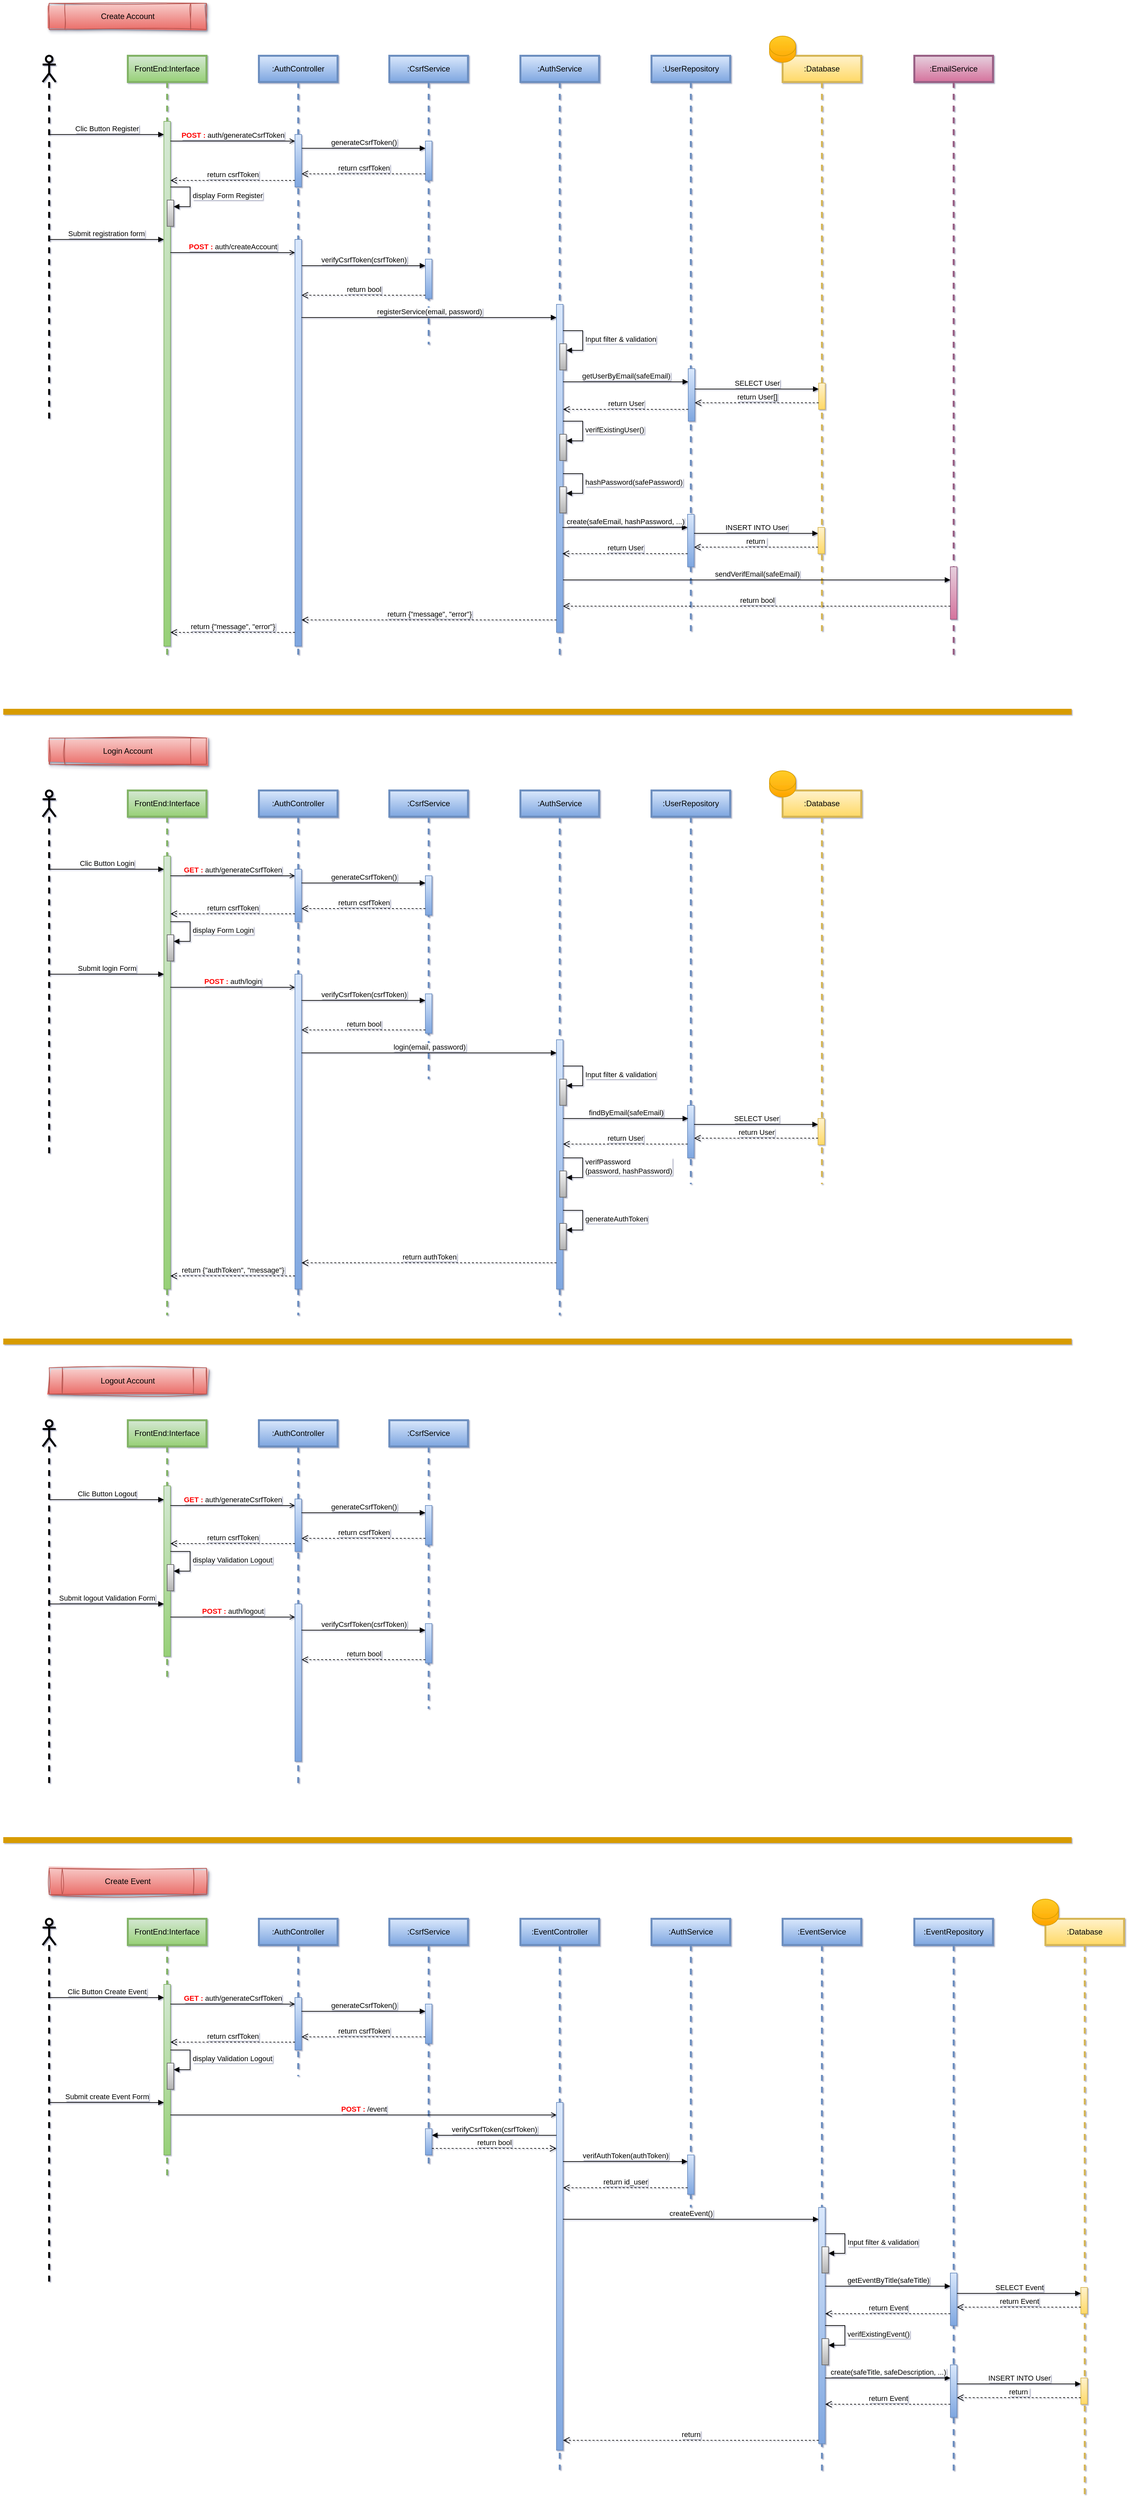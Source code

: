 <mxfile version="28.2.5">
  <diagram name="Page-1" id="9EMSqDa24869HwMEbP3A">
    <mxGraphModel dx="1188" dy="626" grid="1" gridSize="10" guides="1" tooltips="1" connect="1" arrows="1" fold="1" page="1" pageScale="1" pageWidth="827" pageHeight="1169" math="0" shadow="1">
      <root>
        <mxCell id="0" />
        <mxCell id="1" parent="0" />
        <mxCell id="-erMYesji34OctEqvvJe-1" value="" style="shape=umlLifeline;perimeter=lifelinePerimeter;whiteSpace=wrap;html=1;container=1;dropTarget=0;collapsible=0;recursiveResize=0;outlineConnect=0;portConstraint=eastwest;newEdgeStyle={&quot;curved&quot;:0,&quot;rounded&quot;:0};participant=umlActor;strokeWidth=3;" parent="1" vertex="1">
          <mxGeometry x="70" y="120" width="20" height="560" as="geometry" />
        </mxCell>
        <mxCell id="-erMYesji34OctEqvvJe-2" value="Create Account" style="shape=process;whiteSpace=wrap;html=1;backgroundOutline=1;fillColor=#f8cecc;strokeColor=#b85450;gradientColor=#ea6b66;shadow=1;sketch=1;curveFitting=1;jiggle=2;glass=0;rounded=0;" parent="1" vertex="1">
          <mxGeometry x="80" y="40" width="240" height="40" as="geometry" />
        </mxCell>
        <mxCell id="-erMYesji34OctEqvvJe-3" value="FrontEnd:Interface" style="shape=umlLifeline;perimeter=lifelinePerimeter;whiteSpace=wrap;html=1;container=1;dropTarget=0;collapsible=0;recursiveResize=0;outlineConnect=0;portConstraint=eastwest;newEdgeStyle={&quot;curved&quot;:0,&quot;rounded&quot;:0};fillColor=#d5e8d4;gradientColor=#97d077;strokeColor=#82b366;strokeWidth=3;" parent="1" vertex="1">
          <mxGeometry x="200" y="120" width="120" height="920" as="geometry" />
        </mxCell>
        <mxCell id="-erMYesji34OctEqvvJe-14" value="" style="html=1;points=[[0,0,0,0,5],[0,1,0,0,-5],[1,0,0,0,5],[1,1,0,0,-5]];perimeter=orthogonalPerimeter;outlineConnect=0;targetShapes=umlLifeline;portConstraint=eastwest;newEdgeStyle={&quot;curved&quot;:0,&quot;rounded&quot;:0};fillColor=#d5e8d4;gradientColor=#97d077;strokeColor=#82b366;" parent="-erMYesji34OctEqvvJe-3" vertex="1">
          <mxGeometry x="55" y="100" width="10" height="800" as="geometry" />
        </mxCell>
        <mxCell id="-erMYesji34OctEqvvJe-20" value="" style="html=1;points=[[0,0,0,0,5],[0,1,0,0,-5],[1,0,0,0,5],[1,1,0,0,-5]];perimeter=orthogonalPerimeter;outlineConnect=0;targetShapes=umlLifeline;portConstraint=eastwest;newEdgeStyle={&quot;curved&quot;:0,&quot;rounded&quot;:0};fillColor=#f5f5f5;gradientColor=#b3b3b3;strokeColor=#666666;" parent="-erMYesji34OctEqvvJe-3" vertex="1">
          <mxGeometry x="60" y="220" width="10" height="40" as="geometry" />
        </mxCell>
        <mxCell id="-erMYesji34OctEqvvJe-21" value="display Form Register" style="html=1;align=left;spacingLeft=2;endArrow=block;rounded=0;edgeStyle=orthogonalEdgeStyle;curved=0;rounded=0;" parent="-erMYesji34OctEqvvJe-3" target="-erMYesji34OctEqvvJe-20" edge="1">
          <mxGeometry relative="1" as="geometry">
            <mxPoint x="65" y="200" as="sourcePoint" />
            <Array as="points">
              <mxPoint x="95" y="230" />
            </Array>
          </mxGeometry>
        </mxCell>
        <mxCell id="-erMYesji34OctEqvvJe-4" value=":CsrfService" style="shape=umlLifeline;perimeter=lifelinePerimeter;whiteSpace=wrap;html=1;container=1;dropTarget=0;collapsible=0;recursiveResize=0;outlineConnect=0;portConstraint=eastwest;newEdgeStyle={&quot;curved&quot;:0,&quot;rounded&quot;:0};strokeWidth=3;fillColor=#dae8fc;gradientColor=#7ea6e0;strokeColor=#6c8ebf;" parent="1" vertex="1">
          <mxGeometry x="599" y="120" width="120" height="440" as="geometry" />
        </mxCell>
        <mxCell id="LOT9wmNylKdDUpqY30Z5-52" value="" style="html=1;points=[[0,0,0,0,5],[0,1,0,0,-5],[1,0,0,0,5],[1,1,0,0,-5]];perimeter=orthogonalPerimeter;outlineConnect=0;targetShapes=umlLifeline;portConstraint=eastwest;newEdgeStyle={&quot;curved&quot;:0,&quot;rounded&quot;:0};fillColor=#dae8fc;gradientColor=#7ea6e0;strokeColor=#6c8ebf;" vertex="1" parent="-erMYesji34OctEqvvJe-4">
          <mxGeometry x="55" y="130" width="10" height="60" as="geometry" />
        </mxCell>
        <mxCell id="LOT9wmNylKdDUpqY30Z5-53" value="generateCsrfToken()" style="html=1;verticalAlign=bottom;endArrow=block;curved=0;rounded=0;entryX=0;entryY=0;entryDx=0;entryDy=5;" edge="1" parent="-erMYesji34OctEqvvJe-4">
          <mxGeometry relative="1" as="geometry">
            <mxPoint x="-134" y="141" as="sourcePoint" />
            <mxPoint x="55" y="141" as="targetPoint" />
          </mxGeometry>
        </mxCell>
        <mxCell id="LOT9wmNylKdDUpqY30Z5-54" value="return csrfToken" style="html=1;verticalAlign=bottom;endArrow=open;dashed=1;endSize=8;curved=0;rounded=0;exitX=0;exitY=1;exitDx=0;exitDy=-5;" edge="1" parent="-erMYesji34OctEqvvJe-4">
          <mxGeometry relative="1" as="geometry">
            <mxPoint x="-134" y="180" as="targetPoint" />
            <mxPoint x="55" y="180" as="sourcePoint" />
          </mxGeometry>
        </mxCell>
        <mxCell id="LOT9wmNylKdDUpqY30Z5-56" value="" style="html=1;points=[[0,0,0,0,5],[0,1,0,0,-5],[1,0,0,0,5],[1,1,0,0,-5]];perimeter=orthogonalPerimeter;outlineConnect=0;targetShapes=umlLifeline;portConstraint=eastwest;newEdgeStyle={&quot;curved&quot;:0,&quot;rounded&quot;:0};fillColor=#dae8fc;gradientColor=#7ea6e0;strokeColor=#6c8ebf;" vertex="1" parent="-erMYesji34OctEqvvJe-4">
          <mxGeometry x="55" y="310" width="10" height="60" as="geometry" />
        </mxCell>
        <mxCell id="LOT9wmNylKdDUpqY30Z5-57" value="verifyCsrfToken(csrfToken)" style="html=1;verticalAlign=bottom;endArrow=block;curved=0;rounded=0;entryX=0;entryY=0;entryDx=0;entryDy=5;" edge="1" parent="-erMYesji34OctEqvvJe-4">
          <mxGeometry relative="1" as="geometry">
            <mxPoint x="-134" y="320" as="sourcePoint" />
            <mxPoint x="55" y="320" as="targetPoint" />
          </mxGeometry>
        </mxCell>
        <mxCell id="LOT9wmNylKdDUpqY30Z5-58" value="return bool" style="html=1;verticalAlign=bottom;endArrow=open;dashed=1;endSize=8;curved=0;rounded=0;exitX=0;exitY=1;exitDx=0;exitDy=-5;" edge="1" parent="-erMYesji34OctEqvvJe-4" source="LOT9wmNylKdDUpqY30Z5-56">
          <mxGeometry relative="1" as="geometry">
            <mxPoint x="-134" y="365" as="targetPoint" />
          </mxGeometry>
        </mxCell>
        <mxCell id="-erMYesji34OctEqvvJe-5" value=":AuthService" style="shape=umlLifeline;perimeter=lifelinePerimeter;whiteSpace=wrap;html=1;container=1;dropTarget=0;collapsible=0;recursiveResize=0;outlineConnect=0;portConstraint=eastwest;newEdgeStyle={&quot;curved&quot;:0,&quot;rounded&quot;:0};strokeWidth=3;fillColor=#dae8fc;gradientColor=#7ea6e0;strokeColor=#6c8ebf;" parent="1" vertex="1">
          <mxGeometry x="799" y="120" width="120" height="920" as="geometry" />
        </mxCell>
        <mxCell id="-erMYesji34OctEqvvJe-30" value="" style="html=1;points=[[0,0,0,0,5],[0,1,0,0,-5],[1,0,0,0,5],[1,1,0,0,-5]];perimeter=orthogonalPerimeter;outlineConnect=0;targetShapes=umlLifeline;portConstraint=eastwest;newEdgeStyle={&quot;curved&quot;:0,&quot;rounded&quot;:0};fillColor=#dae8fc;gradientColor=#7ea6e0;strokeColor=#6c8ebf;" parent="-erMYesji34OctEqvvJe-5" vertex="1">
          <mxGeometry x="55" y="379" width="10" height="500" as="geometry" />
        </mxCell>
        <mxCell id="-erMYesji34OctEqvvJe-36" value="" style="html=1;points=[[0,0,0,0,5],[0,1,0,0,-5],[1,0,0,0,5],[1,1,0,0,-5]];perimeter=orthogonalPerimeter;outlineConnect=0;targetShapes=umlLifeline;portConstraint=eastwest;newEdgeStyle={&quot;curved&quot;:0,&quot;rounded&quot;:0};fillColor=#f5f5f5;gradientColor=#b3b3b3;strokeColor=#666666;" parent="-erMYesji34OctEqvvJe-5" vertex="1">
          <mxGeometry x="60" y="577" width="10" height="40" as="geometry" />
        </mxCell>
        <mxCell id="-erMYesji34OctEqvvJe-37" value="verifExistingUser()" style="html=1;align=left;spacingLeft=2;endArrow=block;rounded=0;edgeStyle=orthogonalEdgeStyle;curved=0;rounded=0;" parent="-erMYesji34OctEqvvJe-5" target="-erMYesji34OctEqvvJe-36" edge="1">
          <mxGeometry relative="1" as="geometry">
            <mxPoint x="65" y="557" as="sourcePoint" />
            <Array as="points">
              <mxPoint x="95" y="587" />
            </Array>
          </mxGeometry>
        </mxCell>
        <mxCell id="-erMYesji34OctEqvvJe-38" value="" style="html=1;points=[[0,0,0,0,5],[0,1,0,0,-5],[1,0,0,0,5],[1,1,0,0,-5]];perimeter=orthogonalPerimeter;outlineConnect=0;targetShapes=umlLifeline;portConstraint=eastwest;newEdgeStyle={&quot;curved&quot;:0,&quot;rounded&quot;:0};fillColor=#f5f5f5;gradientColor=#b3b3b3;strokeColor=#666666;" parent="-erMYesji34OctEqvvJe-5" vertex="1">
          <mxGeometry x="60" y="657" width="10" height="40" as="geometry" />
        </mxCell>
        <mxCell id="-erMYesji34OctEqvvJe-39" value="hashPassword(safePassword)" style="html=1;align=left;spacingLeft=2;endArrow=block;rounded=0;edgeStyle=orthogonalEdgeStyle;curved=0;rounded=0;" parent="-erMYesji34OctEqvvJe-5" target="-erMYesji34OctEqvvJe-38" edge="1">
          <mxGeometry relative="1" as="geometry">
            <mxPoint x="65" y="637" as="sourcePoint" />
            <Array as="points">
              <mxPoint x="95" y="667" />
            </Array>
          </mxGeometry>
        </mxCell>
        <mxCell id="-erMYesji34OctEqvvJe-42" value="" style="html=1;points=[[0,0,0,0,5],[0,1,0,0,-5],[1,0,0,0,5],[1,1,0,0,-5]];perimeter=orthogonalPerimeter;outlineConnect=0;targetShapes=umlLifeline;portConstraint=eastwest;newEdgeStyle={&quot;curved&quot;:0,&quot;rounded&quot;:0};fillColor=#f5f5f5;gradientColor=#b3b3b3;strokeColor=#666666;" parent="-erMYesji34OctEqvvJe-5" vertex="1">
          <mxGeometry x="60" y="439" width="10" height="40" as="geometry" />
        </mxCell>
        <mxCell id="-erMYesji34OctEqvvJe-43" value="Input filter &amp;amp; validation" style="html=1;align=left;spacingLeft=2;endArrow=block;rounded=0;edgeStyle=orthogonalEdgeStyle;curved=0;rounded=0;" parent="-erMYesji34OctEqvvJe-5" target="-erMYesji34OctEqvvJe-42" edge="1">
          <mxGeometry relative="1" as="geometry">
            <mxPoint x="65" y="419" as="sourcePoint" />
            <Array as="points">
              <mxPoint x="95" y="449" />
            </Array>
          </mxGeometry>
        </mxCell>
        <mxCell id="-erMYesji34OctEqvvJe-6" value=":UserRepository" style="shape=umlLifeline;perimeter=lifelinePerimeter;whiteSpace=wrap;html=1;container=1;dropTarget=0;collapsible=0;recursiveResize=0;outlineConnect=0;portConstraint=eastwest;newEdgeStyle={&quot;curved&quot;:0,&quot;rounded&quot;:0};strokeWidth=3;fillColor=#dae8fc;gradientColor=#7ea6e0;strokeColor=#6c8ebf;" parent="1" vertex="1">
          <mxGeometry x="999" y="120" width="120" height="880" as="geometry" />
        </mxCell>
        <mxCell id="-erMYesji34OctEqvvJe-33" value="" style="html=1;points=[[0,0,0,0,5],[0,1,0,0,-5],[1,0,0,0,5],[1,1,0,0,-5]];perimeter=orthogonalPerimeter;outlineConnect=0;targetShapes=umlLifeline;portConstraint=eastwest;newEdgeStyle={&quot;curved&quot;:0,&quot;rounded&quot;:0};fillColor=#dae8fc;gradientColor=#7ea6e0;strokeColor=#6c8ebf;" parent="-erMYesji34OctEqvvJe-6" vertex="1">
          <mxGeometry x="56" y="477" width="10" height="80" as="geometry" />
        </mxCell>
        <mxCell id="-erMYesji34OctEqvvJe-44" value="" style="html=1;points=[[0,0,0,0,5],[0,1,0,0,-5],[1,0,0,0,5],[1,1,0,0,-5]];perimeter=orthogonalPerimeter;outlineConnect=0;targetShapes=umlLifeline;portConstraint=eastwest;newEdgeStyle={&quot;curved&quot;:0,&quot;rounded&quot;:0};fillColor=#dae8fc;gradientColor=#7ea6e0;strokeColor=#6c8ebf;" parent="-erMYesji34OctEqvvJe-6" vertex="1">
          <mxGeometry x="55" y="699" width="10" height="80" as="geometry" />
        </mxCell>
        <mxCell id="-erMYesji34OctEqvvJe-45" value="create(safeEmail, hashPassword, ...)" style="html=1;verticalAlign=bottom;endArrow=block;curved=0;rounded=0;entryX=0;entryY=0;entryDx=0;entryDy=5;" parent="-erMYesji34OctEqvvJe-6" edge="1">
          <mxGeometry relative="1" as="geometry">
            <mxPoint x="-136.0" y="719" as="sourcePoint" />
            <mxPoint x="55" y="719" as="targetPoint" />
          </mxGeometry>
        </mxCell>
        <mxCell id="-erMYesji34OctEqvvJe-46" value="return User" style="html=1;verticalAlign=bottom;endArrow=open;dashed=1;endSize=8;curved=0;rounded=0;exitX=0;exitY=1;exitDx=0;exitDy=-5;" parent="-erMYesji34OctEqvvJe-6" edge="1">
          <mxGeometry relative="1" as="geometry">
            <mxPoint x="-136" y="759" as="targetPoint" />
            <mxPoint x="55" y="759" as="sourcePoint" />
          </mxGeometry>
        </mxCell>
        <mxCell id="-erMYesji34OctEqvvJe-7" value=":Database" style="shape=umlLifeline;perimeter=lifelinePerimeter;whiteSpace=wrap;html=1;container=1;dropTarget=0;collapsible=0;recursiveResize=0;outlineConnect=0;portConstraint=eastwest;newEdgeStyle={&quot;curved&quot;:0,&quot;rounded&quot;:0};strokeWidth=3;fillColor=#fff2cc;gradientColor=#ffd966;strokeColor=#d6b656;" parent="1" vertex="1">
          <mxGeometry x="1199" y="120" width="120" height="880" as="geometry" />
        </mxCell>
        <mxCell id="fQuVUcjvtSsfq1Hmc-oK-1" value="" style="html=1;points=[[0,0,0,0,5],[0,1,0,0,-5],[1,0,0,0,5],[1,1,0,0,-5]];perimeter=orthogonalPerimeter;outlineConnect=0;targetShapes=umlLifeline;portConstraint=eastwest;newEdgeStyle={&quot;curved&quot;:0,&quot;rounded&quot;:0};fillColor=#fff2cc;gradientColor=#ffd966;strokeColor=#d6b656;" parent="-erMYesji34OctEqvvJe-7" vertex="1">
          <mxGeometry x="55" y="499" width="10" height="40" as="geometry" />
        </mxCell>
        <mxCell id="fQuVUcjvtSsfq1Hmc-oK-4" value="" style="html=1;points=[[0,0,0,0,5],[0,1,0,0,-5],[1,0,0,0,5],[1,1,0,0,-5]];perimeter=orthogonalPerimeter;outlineConnect=0;targetShapes=umlLifeline;portConstraint=eastwest;newEdgeStyle={&quot;curved&quot;:0,&quot;rounded&quot;:0};fillColor=#fff2cc;gradientColor=#ffd966;strokeColor=#d6b656;" parent="-erMYesji34OctEqvvJe-7" vertex="1">
          <mxGeometry x="54" y="719" width="10" height="40" as="geometry" />
        </mxCell>
        <mxCell id="fQuVUcjvtSsfq1Hmc-oK-5" value="INSERT INTO User" style="html=1;verticalAlign=bottom;endArrow=block;curved=0;rounded=0;entryX=0;entryY=0;entryDx=0;entryDy=5;" parent="-erMYesji34OctEqvvJe-7" edge="1">
          <mxGeometry relative="1" as="geometry">
            <mxPoint x="-135" y="728" as="sourcePoint" />
            <mxPoint x="54" y="728" as="targetPoint" />
          </mxGeometry>
        </mxCell>
        <mxCell id="fQuVUcjvtSsfq1Hmc-oK-6" value="return&amp;nbsp;" style="html=1;verticalAlign=bottom;endArrow=open;dashed=1;endSize=8;curved=0;rounded=0;exitX=0;exitY=1;exitDx=0;exitDy=-5;" parent="-erMYesji34OctEqvvJe-7" edge="1">
          <mxGeometry relative="1" as="geometry">
            <mxPoint x="-135" y="749" as="targetPoint" />
            <mxPoint x="54" y="749" as="sourcePoint" />
          </mxGeometry>
        </mxCell>
        <mxCell id="-erMYesji34OctEqvvJe-8" value="" style="shape=cylinder3;whiteSpace=wrap;html=1;boundedLbl=1;backgroundOutline=1;size=15;fillColor=#ffcd28;gradientColor=#ffa500;strokeColor=#d79b00;" parent="1" vertex="1">
          <mxGeometry x="1179" y="90" width="40" height="40" as="geometry" />
        </mxCell>
        <mxCell id="-erMYesji34OctEqvvJe-9" value=":AuthController" style="shape=umlLifeline;perimeter=lifelinePerimeter;whiteSpace=wrap;html=1;container=1;dropTarget=0;collapsible=0;recursiveResize=0;outlineConnect=0;portConstraint=eastwest;newEdgeStyle={&quot;curved&quot;:0,&quot;rounded&quot;:0};strokeWidth=3;fillColor=#dae8fc;gradientColor=#7ea6e0;strokeColor=#6c8ebf;" parent="1" vertex="1">
          <mxGeometry x="400" y="120" width="120" height="920" as="geometry" />
        </mxCell>
        <mxCell id="-erMYesji34OctEqvvJe-15" value="" style="html=1;points=[[0,0,0,0,5],[0,1,0,0,-5],[1,0,0,0,5],[1,1,0,0,-5]];perimeter=orthogonalPerimeter;outlineConnect=0;targetShapes=umlLifeline;portConstraint=eastwest;newEdgeStyle={&quot;curved&quot;:0,&quot;rounded&quot;:0};fillColor=#dae8fc;gradientColor=#7ea6e0;strokeColor=#6c8ebf;" parent="-erMYesji34OctEqvvJe-9" vertex="1">
          <mxGeometry x="55" y="120" width="10" height="80" as="geometry" />
        </mxCell>
        <mxCell id="LOT9wmNylKdDUpqY30Z5-55" value="" style="html=1;points=[[0,0,0,0,5],[0,1,0,0,-5],[1,0,0,0,5],[1,1,0,0,-5]];perimeter=orthogonalPerimeter;outlineConnect=0;targetShapes=umlLifeline;portConstraint=eastwest;newEdgeStyle={&quot;curved&quot;:0,&quot;rounded&quot;:0};fillColor=#dae8fc;gradientColor=#7ea6e0;strokeColor=#6c8ebf;" vertex="1" parent="-erMYesji34OctEqvvJe-9">
          <mxGeometry x="55" y="280" width="10" height="620" as="geometry" />
        </mxCell>
        <mxCell id="-erMYesji34OctEqvvJe-11" value="Clic Button Register" style="html=1;verticalAlign=bottom;endArrow=block;curved=0;rounded=0;" parent="1" target="-erMYesji34OctEqvvJe-14" edge="1">
          <mxGeometry width="80" relative="1" as="geometry">
            <mxPoint x="79.5" y="240" as="sourcePoint" />
            <mxPoint x="258.5" y="240" as="targetPoint" />
          </mxGeometry>
        </mxCell>
        <mxCell id="-erMYesji34OctEqvvJe-16" value="&lt;b&gt;&lt;font style=&quot;color: light-dark(rgb(255, 0, 0), rgb(237, 237, 237));&quot;&gt;POST :&lt;/font&gt;&lt;/b&gt; auth/generateCsrfToken" style="html=1;verticalAlign=bottom;endArrow=open;curved=0;rounded=0;entryX=0;entryY=0;entryDx=0;entryDy=5;endFill=0;" parent="1" edge="1">
          <mxGeometry relative="1" as="geometry">
            <mxPoint x="265" y="250.0" as="sourcePoint" />
            <mxPoint x="455.0" y="250.0" as="targetPoint" />
          </mxGeometry>
        </mxCell>
        <mxCell id="-erMYesji34OctEqvvJe-17" value="return csrfToken" style="html=1;verticalAlign=bottom;endArrow=open;dashed=1;endSize=8;curved=0;rounded=0;exitX=0;exitY=1;exitDx=0;exitDy=-5;" parent="1" edge="1">
          <mxGeometry relative="1" as="geometry">
            <mxPoint x="265" y="310" as="targetPoint" />
            <mxPoint x="455" y="310" as="sourcePoint" />
          </mxGeometry>
        </mxCell>
        <mxCell id="-erMYesji34OctEqvvJe-22" value="Submit registration form" style="html=1;verticalAlign=bottom;endArrow=block;curved=0;rounded=0;" parent="1" edge="1">
          <mxGeometry width="80" relative="1" as="geometry">
            <mxPoint x="79.278" y="400" as="sourcePoint" />
            <mxPoint x="255" y="400" as="targetPoint" />
          </mxGeometry>
        </mxCell>
        <mxCell id="-erMYesji34OctEqvvJe-24" value="&lt;b&gt;&lt;font style=&quot;color: light-dark(rgb(255, 0, 0), rgb(237, 237, 237));&quot;&gt;POST :&lt;/font&gt;&lt;/b&gt; auth/createAccount" style="html=1;verticalAlign=bottom;endArrow=open;curved=0;rounded=0;endFill=0;" parent="1" edge="1" target="LOT9wmNylKdDUpqY30Z5-55">
          <mxGeometry relative="1" as="geometry">
            <mxPoint x="265" y="420" as="sourcePoint" />
            <mxPoint x="654.0" y="420" as="targetPoint" />
          </mxGeometry>
        </mxCell>
        <mxCell id="-erMYesji34OctEqvvJe-25" value="return {&quot;message&quot;, &quot;error&quot;}" style="html=1;verticalAlign=bottom;endArrow=open;dashed=1;endSize=8;curved=0;rounded=0;" parent="1" edge="1" source="LOT9wmNylKdDUpqY30Z5-55">
          <mxGeometry relative="1" as="geometry">
            <mxPoint x="265" y="999" as="targetPoint" />
            <mxPoint x="654" y="999" as="sourcePoint" />
          </mxGeometry>
        </mxCell>
        <mxCell id="-erMYesji34OctEqvvJe-31" value="registerService(email, password)" style="html=1;verticalAlign=bottom;endArrow=block;curved=0;rounded=0;entryX=0;entryY=0;entryDx=0;entryDy=5;" parent="1" edge="1" source="LOT9wmNylKdDUpqY30Z5-55">
          <mxGeometry relative="1" as="geometry">
            <mxPoint x="664" y="519" as="sourcePoint" />
            <mxPoint x="854" y="519" as="targetPoint" />
          </mxGeometry>
        </mxCell>
        <mxCell id="-erMYesji34OctEqvvJe-32" value="return {&quot;message&quot;, &quot;error&quot;}" style="html=1;verticalAlign=bottom;endArrow=open;dashed=1;endSize=8;curved=0;rounded=0;exitX=0;exitY=1;exitDx=0;exitDy=-5;" parent="1" edge="1" target="LOT9wmNylKdDUpqY30Z5-55">
          <mxGeometry relative="1" as="geometry">
            <mxPoint x="664" y="980.0" as="targetPoint" />
            <mxPoint x="854" y="980.0" as="sourcePoint" />
          </mxGeometry>
        </mxCell>
        <mxCell id="-erMYesji34OctEqvvJe-34" value="getUserByEmail(safeEmail)" style="html=1;verticalAlign=bottom;endArrow=block;curved=0;rounded=0;entryX=0;entryY=0;entryDx=0;entryDy=5;" parent="1" edge="1">
          <mxGeometry relative="1" as="geometry">
            <mxPoint x="864.0" y="617" as="sourcePoint" />
            <mxPoint x="1055" y="617" as="targetPoint" />
          </mxGeometry>
        </mxCell>
        <mxCell id="-erMYesji34OctEqvvJe-35" value="return User" style="html=1;verticalAlign=bottom;endArrow=open;dashed=1;endSize=8;curved=0;rounded=0;exitX=0;exitY=1;exitDx=0;exitDy=-5;" parent="1" edge="1">
          <mxGeometry relative="1" as="geometry">
            <mxPoint x="864" y="659" as="targetPoint" />
            <mxPoint x="1055" y="659" as="sourcePoint" />
          </mxGeometry>
        </mxCell>
        <mxCell id="fQuVUcjvtSsfq1Hmc-oK-2" value="SELECT User" style="html=1;verticalAlign=bottom;endArrow=block;curved=0;rounded=0;entryX=0;entryY=0;entryDx=0;entryDy=5;" parent="1" edge="1">
          <mxGeometry relative="1" as="geometry">
            <mxPoint x="1065" y="628" as="sourcePoint" />
            <mxPoint x="1254" y="628" as="targetPoint" />
          </mxGeometry>
        </mxCell>
        <mxCell id="fQuVUcjvtSsfq1Hmc-oK-3" value="return User[]" style="html=1;verticalAlign=bottom;endArrow=open;dashed=1;endSize=8;curved=0;rounded=0;exitX=0;exitY=1;exitDx=0;exitDy=-5;" parent="1" edge="1">
          <mxGeometry relative="1" as="geometry">
            <mxPoint x="1065" y="649" as="targetPoint" />
            <mxPoint x="1254" y="649" as="sourcePoint" />
          </mxGeometry>
        </mxCell>
        <mxCell id="fQuVUcjvtSsfq1Hmc-oK-7" value=":EmailService" style="shape=umlLifeline;perimeter=lifelinePerimeter;whiteSpace=wrap;html=1;container=1;dropTarget=0;collapsible=0;recursiveResize=0;outlineConnect=0;portConstraint=eastwest;newEdgeStyle={&quot;curved&quot;:0,&quot;rounded&quot;:0};strokeWidth=3;fillColor=#e6d0de;gradientColor=#d5739d;strokeColor=#996185;" parent="1" vertex="1">
          <mxGeometry x="1400" y="120" width="120" height="920" as="geometry" />
        </mxCell>
        <mxCell id="fQuVUcjvtSsfq1Hmc-oK-15" value="" style="html=1;points=[[0,0,0,0,5],[0,1,0,0,-5],[1,0,0,0,5],[1,1,0,0,-5]];perimeter=orthogonalPerimeter;outlineConnect=0;targetShapes=umlLifeline;portConstraint=eastwest;newEdgeStyle={&quot;curved&quot;:0,&quot;rounded&quot;:0};fillColor=#e6d0de;gradientColor=#d5739d;strokeColor=#996185;" parent="fQuVUcjvtSsfq1Hmc-oK-7" vertex="1">
          <mxGeometry x="55" y="779" width="10" height="80" as="geometry" />
        </mxCell>
        <mxCell id="fQuVUcjvtSsfq1Hmc-oK-16" value="sendVerifEmail(safeEmail)" style="html=1;verticalAlign=bottom;endArrow=block;curved=0;rounded=0;entryX=0;entryY=0;entryDx=0;entryDy=5;" parent="1" edge="1">
          <mxGeometry relative="1" as="geometry">
            <mxPoint x="864.0" y="919" as="sourcePoint" />
            <mxPoint x="1455" y="919" as="targetPoint" />
          </mxGeometry>
        </mxCell>
        <mxCell id="fQuVUcjvtSsfq1Hmc-oK-17" value="return bool" style="html=1;verticalAlign=bottom;endArrow=open;dashed=1;endSize=8;curved=0;rounded=0;exitX=0;exitY=1;exitDx=0;exitDy=-5;" parent="1" edge="1">
          <mxGeometry relative="1" as="geometry">
            <mxPoint x="864.0" y="959" as="targetPoint" />
            <mxPoint x="1455" y="959" as="sourcePoint" />
          </mxGeometry>
        </mxCell>
        <mxCell id="LOT9wmNylKdDUpqY30Z5-1" value="Login Account" style="shape=process;whiteSpace=wrap;html=1;backgroundOutline=1;fillColor=#f8cecc;strokeColor=#b85450;gradientColor=#ea6b66;shadow=1;sketch=1;curveFitting=1;jiggle=2;glass=0;rounded=0;" vertex="1" parent="1">
          <mxGeometry x="80" y="1160" width="240" height="40" as="geometry" />
        </mxCell>
        <mxCell id="LOT9wmNylKdDUpqY30Z5-2" value="" style="shape=umlLifeline;perimeter=lifelinePerimeter;whiteSpace=wrap;html=1;container=1;dropTarget=0;collapsible=0;recursiveResize=0;outlineConnect=0;portConstraint=eastwest;newEdgeStyle={&quot;curved&quot;:0,&quot;rounded&quot;:0};participant=umlActor;strokeWidth=3;" vertex="1" parent="1">
          <mxGeometry x="70" y="1240" width="20" height="560" as="geometry" />
        </mxCell>
        <mxCell id="LOT9wmNylKdDUpqY30Z5-3" value="FrontEnd:Interface" style="shape=umlLifeline;perimeter=lifelinePerimeter;whiteSpace=wrap;html=1;container=1;dropTarget=0;collapsible=0;recursiveResize=0;outlineConnect=0;portConstraint=eastwest;newEdgeStyle={&quot;curved&quot;:0,&quot;rounded&quot;:0};fillColor=#d5e8d4;gradientColor=#97d077;strokeColor=#82b366;strokeWidth=3;" vertex="1" parent="1">
          <mxGeometry x="200" y="1240" width="120" height="800" as="geometry" />
        </mxCell>
        <mxCell id="LOT9wmNylKdDUpqY30Z5-4" value="" style="html=1;points=[[0,0,0,0,5],[0,1,0,0,-5],[1,0,0,0,5],[1,1,0,0,-5]];perimeter=orthogonalPerimeter;outlineConnect=0;targetShapes=umlLifeline;portConstraint=eastwest;newEdgeStyle={&quot;curved&quot;:0,&quot;rounded&quot;:0};fillColor=#d5e8d4;gradientColor=#97d077;strokeColor=#82b366;" vertex="1" parent="LOT9wmNylKdDUpqY30Z5-3">
          <mxGeometry x="55" y="100" width="10" height="660" as="geometry" />
        </mxCell>
        <mxCell id="LOT9wmNylKdDUpqY30Z5-5" value="" style="html=1;points=[[0,0,0,0,5],[0,1,0,0,-5],[1,0,0,0,5],[1,1,0,0,-5]];perimeter=orthogonalPerimeter;outlineConnect=0;targetShapes=umlLifeline;portConstraint=eastwest;newEdgeStyle={&quot;curved&quot;:0,&quot;rounded&quot;:0};fillColor=#f5f5f5;gradientColor=#b3b3b3;strokeColor=#666666;" vertex="1" parent="LOT9wmNylKdDUpqY30Z5-3">
          <mxGeometry x="60" y="220" width="10" height="40" as="geometry" />
        </mxCell>
        <mxCell id="LOT9wmNylKdDUpqY30Z5-6" value="display Form Login" style="html=1;align=left;spacingLeft=2;endArrow=block;rounded=0;edgeStyle=orthogonalEdgeStyle;curved=0;rounded=0;" edge="1" parent="LOT9wmNylKdDUpqY30Z5-3" target="LOT9wmNylKdDUpqY30Z5-5">
          <mxGeometry relative="1" as="geometry">
            <mxPoint x="65" y="200" as="sourcePoint" />
            <Array as="points">
              <mxPoint x="95" y="230" />
            </Array>
          </mxGeometry>
        </mxCell>
        <mxCell id="LOT9wmNylKdDUpqY30Z5-7" value="Clic Button Login" style="html=1;verticalAlign=bottom;endArrow=block;curved=0;rounded=0;" edge="1" parent="1">
          <mxGeometry width="80" relative="1" as="geometry">
            <mxPoint x="80.855" y="1360" as="sourcePoint" />
            <mxPoint x="255" y="1360" as="targetPoint" />
          </mxGeometry>
        </mxCell>
        <mxCell id="LOT9wmNylKdDUpqY30Z5-8" value=":AuthController" style="shape=umlLifeline;perimeter=lifelinePerimeter;whiteSpace=wrap;html=1;container=1;dropTarget=0;collapsible=0;recursiveResize=0;outlineConnect=0;portConstraint=eastwest;newEdgeStyle={&quot;curved&quot;:0,&quot;rounded&quot;:0};strokeWidth=3;fillColor=#dae8fc;gradientColor=#7ea6e0;strokeColor=#6c8ebf;" vertex="1" parent="1">
          <mxGeometry x="400" y="1240" width="120" height="800" as="geometry" />
        </mxCell>
        <mxCell id="LOT9wmNylKdDUpqY30Z5-9" value="" style="html=1;points=[[0,0,0,0,5],[0,1,0,0,-5],[1,0,0,0,5],[1,1,0,0,-5]];perimeter=orthogonalPerimeter;outlineConnect=0;targetShapes=umlLifeline;portConstraint=eastwest;newEdgeStyle={&quot;curved&quot;:0,&quot;rounded&quot;:0};fillColor=#dae8fc;gradientColor=#7ea6e0;strokeColor=#6c8ebf;" vertex="1" parent="LOT9wmNylKdDUpqY30Z5-8">
          <mxGeometry x="55" y="120" width="10" height="80" as="geometry" />
        </mxCell>
        <mxCell id="LOT9wmNylKdDUpqY30Z5-15" value="" style="html=1;points=[[0,0,0,0,5],[0,1,0,0,-5],[1,0,0,0,5],[1,1,0,0,-5]];perimeter=orthogonalPerimeter;outlineConnect=0;targetShapes=umlLifeline;portConstraint=eastwest;newEdgeStyle={&quot;curved&quot;:0,&quot;rounded&quot;:0};fillColor=#dae8fc;gradientColor=#7ea6e0;strokeColor=#6c8ebf;" vertex="1" parent="LOT9wmNylKdDUpqY30Z5-8">
          <mxGeometry x="55" y="280" width="10" height="480" as="geometry" />
        </mxCell>
        <mxCell id="LOT9wmNylKdDUpqY30Z5-16" value="&lt;b&gt;&lt;font style=&quot;color: light-dark(rgb(255, 0, 0), rgb(237, 237, 237));&quot;&gt;POST :&lt;/font&gt;&lt;/b&gt; auth/login" style="html=1;verticalAlign=bottom;endArrow=open;curved=0;rounded=0;endFill=0;" edge="1" parent="LOT9wmNylKdDUpqY30Z5-8">
          <mxGeometry relative="1" as="geometry">
            <mxPoint x="-135" y="300" as="sourcePoint" />
            <mxPoint x="55" y="300" as="targetPoint" />
          </mxGeometry>
        </mxCell>
        <mxCell id="LOT9wmNylKdDUpqY30Z5-17" value="return {&quot;authToken&quot;, &quot;message&quot;}" style="html=1;verticalAlign=bottom;endArrow=open;dashed=1;endSize=8;curved=0;rounded=0;" edge="1" parent="LOT9wmNylKdDUpqY30Z5-8">
          <mxGeometry relative="1" as="geometry">
            <mxPoint x="-135" y="740" as="targetPoint" />
            <mxPoint x="55" y="740" as="sourcePoint" />
          </mxGeometry>
        </mxCell>
        <mxCell id="LOT9wmNylKdDUpqY30Z5-10" value="&lt;b&gt;&lt;font style=&quot;color: light-dark(rgb(255, 0, 0), rgb(237, 237, 237));&quot;&gt;GET :&lt;/font&gt;&lt;/b&gt; auth/generateCsrfToken" style="html=1;verticalAlign=bottom;endArrow=open;curved=0;rounded=0;endFill=0;" edge="1" parent="1">
          <mxGeometry relative="1" as="geometry">
            <mxPoint x="265" y="1370" as="sourcePoint" />
            <mxPoint x="455" y="1370" as="targetPoint" />
          </mxGeometry>
        </mxCell>
        <mxCell id="LOT9wmNylKdDUpqY30Z5-11" value="return csrfToken" style="html=1;verticalAlign=bottom;endArrow=open;dashed=1;endSize=8;curved=0;rounded=0;" edge="1" parent="1">
          <mxGeometry relative="1" as="geometry">
            <mxPoint x="265" y="1428" as="targetPoint" />
            <mxPoint x="455" y="1428" as="sourcePoint" />
          </mxGeometry>
        </mxCell>
        <mxCell id="LOT9wmNylKdDUpqY30Z5-12" value="Submit login Form" style="html=1;verticalAlign=bottom;endArrow=block;curved=0;rounded=0;" edge="1" parent="1" source="LOT9wmNylKdDUpqY30Z5-2" target="LOT9wmNylKdDUpqY30Z5-4">
          <mxGeometry width="80" relative="1" as="geometry">
            <mxPoint x="160" y="1560" as="sourcePoint" />
            <mxPoint x="335" y="1560" as="targetPoint" />
          </mxGeometry>
        </mxCell>
        <mxCell id="LOT9wmNylKdDUpqY30Z5-13" value=":CsrfService" style="shape=umlLifeline;perimeter=lifelinePerimeter;whiteSpace=wrap;html=1;container=1;dropTarget=0;collapsible=0;recursiveResize=0;outlineConnect=0;portConstraint=eastwest;newEdgeStyle={&quot;curved&quot;:0,&quot;rounded&quot;:0};strokeWidth=3;fillColor=#dae8fc;gradientColor=#7ea6e0;strokeColor=#6c8ebf;" vertex="1" parent="1">
          <mxGeometry x="599" y="1240" width="120" height="440" as="geometry" />
        </mxCell>
        <mxCell id="LOT9wmNylKdDUpqY30Z5-18" value="" style="html=1;points=[[0,0,0,0,5],[0,1,0,0,-5],[1,0,0,0,5],[1,1,0,0,-5]];perimeter=orthogonalPerimeter;outlineConnect=0;targetShapes=umlLifeline;portConstraint=eastwest;newEdgeStyle={&quot;curved&quot;:0,&quot;rounded&quot;:0};fillColor=#dae8fc;gradientColor=#7ea6e0;strokeColor=#6c8ebf;" vertex="1" parent="LOT9wmNylKdDUpqY30Z5-13">
          <mxGeometry x="55" y="310" width="10" height="60" as="geometry" />
        </mxCell>
        <mxCell id="LOT9wmNylKdDUpqY30Z5-21" value="" style="html=1;points=[[0,0,0,0,5],[0,1,0,0,-5],[1,0,0,0,5],[1,1,0,0,-5]];perimeter=orthogonalPerimeter;outlineConnect=0;targetShapes=umlLifeline;portConstraint=eastwest;newEdgeStyle={&quot;curved&quot;:0,&quot;rounded&quot;:0};fillColor=#dae8fc;gradientColor=#7ea6e0;strokeColor=#6c8ebf;" vertex="1" parent="LOT9wmNylKdDUpqY30Z5-13">
          <mxGeometry x="55" y="130" width="10" height="60" as="geometry" />
        </mxCell>
        <mxCell id="LOT9wmNylKdDUpqY30Z5-22" value="generateCsrfToken()" style="html=1;verticalAlign=bottom;endArrow=block;curved=0;rounded=0;entryX=0;entryY=0;entryDx=0;entryDy=5;" edge="1" parent="LOT9wmNylKdDUpqY30Z5-13">
          <mxGeometry relative="1" as="geometry">
            <mxPoint x="-134" y="141" as="sourcePoint" />
            <mxPoint x="55" y="141" as="targetPoint" />
          </mxGeometry>
        </mxCell>
        <mxCell id="LOT9wmNylKdDUpqY30Z5-23" value="return csrfToken" style="html=1;verticalAlign=bottom;endArrow=open;dashed=1;endSize=8;curved=0;rounded=0;exitX=0;exitY=1;exitDx=0;exitDy=-5;" edge="1" parent="LOT9wmNylKdDUpqY30Z5-13">
          <mxGeometry relative="1" as="geometry">
            <mxPoint x="-134" y="180" as="targetPoint" />
            <mxPoint x="55" y="180" as="sourcePoint" />
          </mxGeometry>
        </mxCell>
        <mxCell id="LOT9wmNylKdDUpqY30Z5-19" value="verifyCsrfToken(csrfToken)" style="html=1;verticalAlign=bottom;endArrow=block;curved=0;rounded=0;entryX=0;entryY=0;entryDx=0;entryDy=5;" edge="1" parent="1">
          <mxGeometry relative="1" as="geometry">
            <mxPoint x="465" y="1560" as="sourcePoint" />
            <mxPoint x="654" y="1560" as="targetPoint" />
          </mxGeometry>
        </mxCell>
        <mxCell id="LOT9wmNylKdDUpqY30Z5-20" value="return bool" style="html=1;verticalAlign=bottom;endArrow=open;dashed=1;endSize=8;curved=0;rounded=0;exitX=0;exitY=1;exitDx=0;exitDy=-5;" edge="1" source="LOT9wmNylKdDUpqY30Z5-18" parent="1" target="LOT9wmNylKdDUpqY30Z5-15">
          <mxGeometry relative="1" as="geometry">
            <mxPoint x="584" y="1635" as="targetPoint" />
          </mxGeometry>
        </mxCell>
        <mxCell id="LOT9wmNylKdDUpqY30Z5-24" value=":AuthService" style="shape=umlLifeline;perimeter=lifelinePerimeter;whiteSpace=wrap;html=1;container=1;dropTarget=0;collapsible=0;recursiveResize=0;outlineConnect=0;portConstraint=eastwest;newEdgeStyle={&quot;curved&quot;:0,&quot;rounded&quot;:0};strokeWidth=3;fillColor=#dae8fc;gradientColor=#7ea6e0;strokeColor=#6c8ebf;" vertex="1" parent="1">
          <mxGeometry x="799" y="1240" width="120" height="800" as="geometry" />
        </mxCell>
        <mxCell id="LOT9wmNylKdDUpqY30Z5-25" value="" style="html=1;points=[[0,0,0,0,5],[0,1,0,0,-5],[1,0,0,0,5],[1,1,0,0,-5]];perimeter=orthogonalPerimeter;outlineConnect=0;targetShapes=umlLifeline;portConstraint=eastwest;newEdgeStyle={&quot;curved&quot;:0,&quot;rounded&quot;:0};fillColor=#dae8fc;gradientColor=#7ea6e0;strokeColor=#6c8ebf;" vertex="1" parent="LOT9wmNylKdDUpqY30Z5-24">
          <mxGeometry x="55" y="380" width="10" height="380" as="geometry" />
        </mxCell>
        <mxCell id="LOT9wmNylKdDUpqY30Z5-26" value="" style="html=1;points=[[0,0,0,0,5],[0,1,0,0,-5],[1,0,0,0,5],[1,1,0,0,-5]];perimeter=orthogonalPerimeter;outlineConnect=0;targetShapes=umlLifeline;portConstraint=eastwest;newEdgeStyle={&quot;curved&quot;:0,&quot;rounded&quot;:0};fillColor=#f5f5f5;gradientColor=#b3b3b3;strokeColor=#666666;" vertex="1" parent="LOT9wmNylKdDUpqY30Z5-24">
          <mxGeometry x="60" y="580" width="10" height="40" as="geometry" />
        </mxCell>
        <mxCell id="LOT9wmNylKdDUpqY30Z5-27" value="verifPassword&lt;div&gt;(password, hashPassword)&lt;/div&gt;" style="html=1;align=left;spacingLeft=2;endArrow=block;rounded=0;edgeStyle=orthogonalEdgeStyle;curved=0;rounded=0;" edge="1" parent="LOT9wmNylKdDUpqY30Z5-24" target="LOT9wmNylKdDUpqY30Z5-26">
          <mxGeometry x="0.005" relative="1" as="geometry">
            <mxPoint x="65" y="560" as="sourcePoint" />
            <Array as="points">
              <mxPoint x="95" y="590" />
            </Array>
            <mxPoint as="offset" />
          </mxGeometry>
        </mxCell>
        <mxCell id="LOT9wmNylKdDUpqY30Z5-30" value="" style="html=1;points=[[0,0,0,0,5],[0,1,0,0,-5],[1,0,0,0,5],[1,1,0,0,-5]];perimeter=orthogonalPerimeter;outlineConnect=0;targetShapes=umlLifeline;portConstraint=eastwest;newEdgeStyle={&quot;curved&quot;:0,&quot;rounded&quot;:0};fillColor=#f5f5f5;gradientColor=#b3b3b3;strokeColor=#666666;" vertex="1" parent="LOT9wmNylKdDUpqY30Z5-24">
          <mxGeometry x="60" y="440" width="10" height="40" as="geometry" />
        </mxCell>
        <mxCell id="LOT9wmNylKdDUpqY30Z5-31" value="Input filter &amp;amp; validation" style="html=1;align=left;spacingLeft=2;endArrow=block;rounded=0;edgeStyle=orthogonalEdgeStyle;curved=0;rounded=0;" edge="1" parent="LOT9wmNylKdDUpqY30Z5-24" target="LOT9wmNylKdDUpqY30Z5-30">
          <mxGeometry relative="1" as="geometry">
            <mxPoint x="65" y="420" as="sourcePoint" />
            <Array as="points">
              <mxPoint x="95" y="450" />
            </Array>
          </mxGeometry>
        </mxCell>
        <mxCell id="LOT9wmNylKdDUpqY30Z5-49" value="" style="html=1;points=[[0,0,0,0,5],[0,1,0,0,-5],[1,0,0,0,5],[1,1,0,0,-5]];perimeter=orthogonalPerimeter;outlineConnect=0;targetShapes=umlLifeline;portConstraint=eastwest;newEdgeStyle={&quot;curved&quot;:0,&quot;rounded&quot;:0};fillColor=#f5f5f5;gradientColor=#b3b3b3;strokeColor=#666666;" vertex="1" parent="LOT9wmNylKdDUpqY30Z5-24">
          <mxGeometry x="60" y="660" width="10" height="40" as="geometry" />
        </mxCell>
        <mxCell id="LOT9wmNylKdDUpqY30Z5-50" value="generateAuthToken" style="html=1;align=left;spacingLeft=2;endArrow=block;rounded=0;edgeStyle=orthogonalEdgeStyle;curved=0;rounded=0;" edge="1" target="LOT9wmNylKdDUpqY30Z5-49" parent="LOT9wmNylKdDUpqY30Z5-24">
          <mxGeometry relative="1" as="geometry">
            <mxPoint x="65" y="640" as="sourcePoint" />
            <Array as="points">
              <mxPoint x="95" y="670" />
            </Array>
          </mxGeometry>
        </mxCell>
        <mxCell id="LOT9wmNylKdDUpqY30Z5-32" value="login(email, password)" style="html=1;verticalAlign=bottom;endArrow=block;curved=0;rounded=0;" edge="1" parent="1">
          <mxGeometry relative="1" as="geometry">
            <mxPoint x="465" y="1640" as="sourcePoint" />
            <mxPoint x="854" y="1640" as="targetPoint" />
          </mxGeometry>
        </mxCell>
        <mxCell id="LOT9wmNylKdDUpqY30Z5-33" value=":UserRepository" style="shape=umlLifeline;perimeter=lifelinePerimeter;whiteSpace=wrap;html=1;container=1;dropTarget=0;collapsible=0;recursiveResize=0;outlineConnect=0;portConstraint=eastwest;newEdgeStyle={&quot;curved&quot;:0,&quot;rounded&quot;:0};strokeWidth=3;fillColor=#dae8fc;gradientColor=#7ea6e0;strokeColor=#6c8ebf;" vertex="1" parent="1">
          <mxGeometry x="999" y="1240" width="120" height="600" as="geometry" />
        </mxCell>
        <mxCell id="LOT9wmNylKdDUpqY30Z5-34" value="" style="html=1;points=[[0,0,0,0,5],[0,1,0,0,-5],[1,0,0,0,5],[1,1,0,0,-5]];perimeter=orthogonalPerimeter;outlineConnect=0;targetShapes=umlLifeline;portConstraint=eastwest;newEdgeStyle={&quot;curved&quot;:0,&quot;rounded&quot;:0};fillColor=#dae8fc;gradientColor=#7ea6e0;strokeColor=#6c8ebf;" vertex="1" parent="LOT9wmNylKdDUpqY30Z5-33">
          <mxGeometry x="55" y="480" width="10" height="80" as="geometry" />
        </mxCell>
        <mxCell id="LOT9wmNylKdDUpqY30Z5-38" value="findByEmail(safeEmail)" style="html=1;verticalAlign=bottom;endArrow=block;curved=0;rounded=0;" edge="1" parent="1">
          <mxGeometry relative="1" as="geometry">
            <mxPoint x="864.0" y="1740" as="sourcePoint" />
            <mxPoint x="1055" y="1740" as="targetPoint" />
          </mxGeometry>
        </mxCell>
        <mxCell id="LOT9wmNylKdDUpqY30Z5-39" value="return User" style="html=1;verticalAlign=bottom;endArrow=open;dashed=1;endSize=8;curved=0;rounded=0;" edge="1" parent="1" source="LOT9wmNylKdDUpqY30Z5-34">
          <mxGeometry relative="1" as="geometry">
            <mxPoint x="864" y="1779" as="targetPoint" />
            <mxPoint x="1055" y="1779" as="sourcePoint" />
          </mxGeometry>
        </mxCell>
        <mxCell id="LOT9wmNylKdDUpqY30Z5-40" value=":Database" style="shape=umlLifeline;perimeter=lifelinePerimeter;whiteSpace=wrap;html=1;container=1;dropTarget=0;collapsible=0;recursiveResize=0;outlineConnect=0;portConstraint=eastwest;newEdgeStyle={&quot;curved&quot;:0,&quot;rounded&quot;:0};strokeWidth=3;fillColor=#fff2cc;gradientColor=#ffd966;strokeColor=#d6b656;" vertex="1" parent="1">
          <mxGeometry x="1199" y="1240" width="120" height="600" as="geometry" />
        </mxCell>
        <mxCell id="LOT9wmNylKdDUpqY30Z5-46" value="" style="html=1;points=[[0,0,0,0,5],[0,1,0,0,-5],[1,0,0,0,5],[1,1,0,0,-5]];perimeter=orthogonalPerimeter;outlineConnect=0;targetShapes=umlLifeline;portConstraint=eastwest;newEdgeStyle={&quot;curved&quot;:0,&quot;rounded&quot;:0};fillColor=#fff2cc;gradientColor=#ffd966;strokeColor=#d6b656;" vertex="1" parent="LOT9wmNylKdDUpqY30Z5-40">
          <mxGeometry x="54" y="500" width="10" height="40" as="geometry" />
        </mxCell>
        <mxCell id="LOT9wmNylKdDUpqY30Z5-47" value="SELECT User" style="html=1;verticalAlign=bottom;endArrow=block;curved=0;rounded=0;entryX=0;entryY=0;entryDx=0;entryDy=5;" edge="1" parent="LOT9wmNylKdDUpqY30Z5-40">
          <mxGeometry relative="1" as="geometry">
            <mxPoint x="-135" y="509" as="sourcePoint" />
            <mxPoint x="54" y="509" as="targetPoint" />
          </mxGeometry>
        </mxCell>
        <mxCell id="LOT9wmNylKdDUpqY30Z5-48" value="return User" style="html=1;verticalAlign=bottom;endArrow=open;dashed=1;endSize=8;curved=0;rounded=0;exitX=0;exitY=1;exitDx=0;exitDy=-5;" edge="1" parent="LOT9wmNylKdDUpqY30Z5-40">
          <mxGeometry relative="1" as="geometry">
            <mxPoint x="-135" y="530" as="targetPoint" />
            <mxPoint x="54" y="530" as="sourcePoint" />
          </mxGeometry>
        </mxCell>
        <mxCell id="LOT9wmNylKdDUpqY30Z5-45" value="" style="shape=cylinder3;whiteSpace=wrap;html=1;boundedLbl=1;backgroundOutline=1;size=15;fillColor=#ffcd28;gradientColor=#ffa500;strokeColor=#d79b00;" vertex="1" parent="1">
          <mxGeometry x="1179" y="1210" width="40" height="40" as="geometry" />
        </mxCell>
        <mxCell id="LOT9wmNylKdDUpqY30Z5-51" value="return authToken" style="html=1;verticalAlign=bottom;endArrow=open;dashed=1;endSize=8;curved=0;rounded=0;" edge="1" parent="1">
          <mxGeometry relative="1" as="geometry">
            <mxPoint x="465" y="1960" as="targetPoint" />
            <mxPoint x="854.0" y="1960" as="sourcePoint" />
          </mxGeometry>
        </mxCell>
        <mxCell id="LOT9wmNylKdDUpqY30Z5-59" value="" style="endArrow=none;html=1;rounded=0;endSize=11;fillColor=#ffcd28;gradientColor=#ffa500;strokeColor=#d79b00;strokeWidth=9;" edge="1" parent="1">
          <mxGeometry width="50" height="50" relative="1" as="geometry">
            <mxPoint x="10" y="1120" as="sourcePoint" />
            <mxPoint x="1640" y="1120" as="targetPoint" />
          </mxGeometry>
        </mxCell>
        <mxCell id="LOT9wmNylKdDUpqY30Z5-60" value="" style="endArrow=none;html=1;rounded=0;endSize=11;fillColor=#ffcd28;gradientColor=#ffa500;strokeColor=#d79b00;strokeWidth=9;" edge="1" parent="1">
          <mxGeometry width="50" height="50" relative="1" as="geometry">
            <mxPoint x="10" y="2080" as="sourcePoint" />
            <mxPoint x="1640" y="2080" as="targetPoint" />
          </mxGeometry>
        </mxCell>
        <mxCell id="LOT9wmNylKdDUpqY30Z5-61" value="Logout Account" style="shape=process;whiteSpace=wrap;html=1;backgroundOutline=1;fillColor=#f8cecc;strokeColor=#b85450;gradientColor=#ea6b66;shadow=1;sketch=1;curveFitting=1;jiggle=2;glass=0;rounded=0;size=0.083;" vertex="1" parent="1">
          <mxGeometry x="80" y="2120" width="240" height="40" as="geometry" />
        </mxCell>
        <mxCell id="LOT9wmNylKdDUpqY30Z5-62" value="" style="shape=umlLifeline;perimeter=lifelinePerimeter;whiteSpace=wrap;html=1;container=1;dropTarget=0;collapsible=0;recursiveResize=0;outlineConnect=0;portConstraint=eastwest;newEdgeStyle={&quot;curved&quot;:0,&quot;rounded&quot;:0};participant=umlActor;strokeWidth=3;" vertex="1" parent="1">
          <mxGeometry x="70" y="2200" width="20" height="560" as="geometry" />
        </mxCell>
        <mxCell id="LOT9wmNylKdDUpqY30Z5-63" value="FrontEnd:Interface" style="shape=umlLifeline;perimeter=lifelinePerimeter;whiteSpace=wrap;html=1;container=1;dropTarget=0;collapsible=0;recursiveResize=0;outlineConnect=0;portConstraint=eastwest;newEdgeStyle={&quot;curved&quot;:0,&quot;rounded&quot;:0};fillColor=#d5e8d4;gradientColor=#97d077;strokeColor=#82b366;strokeWidth=3;" vertex="1" parent="1">
          <mxGeometry x="200" y="2200" width="120" height="400" as="geometry" />
        </mxCell>
        <mxCell id="LOT9wmNylKdDUpqY30Z5-64" value="" style="html=1;points=[[0,0,0,0,5],[0,1,0,0,-5],[1,0,0,0,5],[1,1,0,0,-5]];perimeter=orthogonalPerimeter;outlineConnect=0;targetShapes=umlLifeline;portConstraint=eastwest;newEdgeStyle={&quot;curved&quot;:0,&quot;rounded&quot;:0};fillColor=#d5e8d4;gradientColor=#97d077;strokeColor=#82b366;" vertex="1" parent="LOT9wmNylKdDUpqY30Z5-63">
          <mxGeometry x="55" y="100" width="10" height="260" as="geometry" />
        </mxCell>
        <mxCell id="LOT9wmNylKdDUpqY30Z5-67" value="Clic Button Logout" style="html=1;verticalAlign=bottom;endArrow=block;curved=0;rounded=0;" edge="1" parent="1">
          <mxGeometry width="80" relative="1" as="geometry">
            <mxPoint x="80.25" y="2321" as="sourcePoint" />
            <mxPoint x="255" y="2321" as="targetPoint" />
          </mxGeometry>
        </mxCell>
        <mxCell id="LOT9wmNylKdDUpqY30Z5-68" value=":AuthController" style="shape=umlLifeline;perimeter=lifelinePerimeter;whiteSpace=wrap;html=1;container=1;dropTarget=0;collapsible=0;recursiveResize=0;outlineConnect=0;portConstraint=eastwest;newEdgeStyle={&quot;curved&quot;:0,&quot;rounded&quot;:0};strokeWidth=3;fillColor=#dae8fc;gradientColor=#7ea6e0;strokeColor=#6c8ebf;" vertex="1" parent="1">
          <mxGeometry x="400" y="2200" width="120" height="560" as="geometry" />
        </mxCell>
        <mxCell id="LOT9wmNylKdDUpqY30Z5-70" value="" style="html=1;points=[[0,0,0,0,5],[0,1,0,0,-5],[1,0,0,0,5],[1,1,0,0,-5]];perimeter=orthogonalPerimeter;outlineConnect=0;targetShapes=umlLifeline;portConstraint=eastwest;newEdgeStyle={&quot;curved&quot;:0,&quot;rounded&quot;:0};fillColor=#dae8fc;gradientColor=#7ea6e0;strokeColor=#6c8ebf;" vertex="1" parent="LOT9wmNylKdDUpqY30Z5-68">
          <mxGeometry x="55" y="280" width="10" height="240" as="geometry" />
        </mxCell>
        <mxCell id="LOT9wmNylKdDUpqY30Z5-71" value="&lt;b&gt;&lt;font style=&quot;color: light-dark(rgb(255, 0, 0), rgb(237, 237, 237));&quot;&gt;POST :&lt;/font&gt;&lt;/b&gt; auth/logout" style="html=1;verticalAlign=bottom;endArrow=open;curved=0;rounded=0;endFill=0;" edge="1" parent="LOT9wmNylKdDUpqY30Z5-68">
          <mxGeometry relative="1" as="geometry">
            <mxPoint x="-135" y="300" as="sourcePoint" />
            <mxPoint x="55" y="300" as="targetPoint" />
          </mxGeometry>
        </mxCell>
        <mxCell id="LOT9wmNylKdDUpqY30Z5-81" value=":CsrfService" style="shape=umlLifeline;perimeter=lifelinePerimeter;whiteSpace=wrap;html=1;container=1;dropTarget=0;collapsible=0;recursiveResize=0;outlineConnect=0;portConstraint=eastwest;newEdgeStyle={&quot;curved&quot;:0,&quot;rounded&quot;:0};strokeWidth=3;fillColor=#dae8fc;gradientColor=#7ea6e0;strokeColor=#6c8ebf;" vertex="1" parent="1">
          <mxGeometry x="599" y="2200" width="120" height="440" as="geometry" />
        </mxCell>
        <mxCell id="LOT9wmNylKdDUpqY30Z5-86" value="" style="html=1;points=[[0,0,0,0,5],[0,1,0,0,-5],[1,0,0,0,5],[1,1,0,0,-5]];perimeter=orthogonalPerimeter;outlineConnect=0;targetShapes=umlLifeline;portConstraint=eastwest;newEdgeStyle={&quot;curved&quot;:0,&quot;rounded&quot;:0};fillColor=#f5f5f5;gradientColor=#b3b3b3;strokeColor=#666666;" vertex="1" parent="LOT9wmNylKdDUpqY30Z5-81">
          <mxGeometry x="-339" y="220" width="10" height="40" as="geometry" />
        </mxCell>
        <mxCell id="LOT9wmNylKdDUpqY30Z5-87" value="display Validation Logout" style="html=1;align=left;spacingLeft=2;endArrow=block;rounded=0;edgeStyle=orthogonalEdgeStyle;curved=0;rounded=0;" edge="1" parent="LOT9wmNylKdDUpqY30Z5-81" target="LOT9wmNylKdDUpqY30Z5-86">
          <mxGeometry relative="1" as="geometry">
            <mxPoint x="-334" y="200" as="sourcePoint" />
            <Array as="points">
              <mxPoint x="-304" y="230" />
            </Array>
          </mxGeometry>
        </mxCell>
        <mxCell id="LOT9wmNylKdDUpqY30Z5-88" value="" style="html=1;points=[[0,0,0,0,5],[0,1,0,0,-5],[1,0,0,0,5],[1,1,0,0,-5]];perimeter=orthogonalPerimeter;outlineConnect=0;targetShapes=umlLifeline;portConstraint=eastwest;newEdgeStyle={&quot;curved&quot;:0,&quot;rounded&quot;:0};fillColor=#dae8fc;gradientColor=#7ea6e0;strokeColor=#6c8ebf;" vertex="1" parent="LOT9wmNylKdDUpqY30Z5-81">
          <mxGeometry x="-144" y="120" width="10" height="80" as="geometry" />
        </mxCell>
        <mxCell id="LOT9wmNylKdDUpqY30Z5-89" value="&lt;b&gt;&lt;font style=&quot;color: light-dark(rgb(255, 0, 0), rgb(237, 237, 237));&quot;&gt;GET :&lt;/font&gt;&lt;/b&gt; auth/generateCsrfToken" style="html=1;verticalAlign=bottom;endArrow=open;curved=0;rounded=0;endFill=0;" edge="1" parent="LOT9wmNylKdDUpqY30Z5-81">
          <mxGeometry relative="1" as="geometry">
            <mxPoint x="-334" y="130" as="sourcePoint" />
            <mxPoint x="-144" y="130" as="targetPoint" />
          </mxGeometry>
        </mxCell>
        <mxCell id="LOT9wmNylKdDUpqY30Z5-90" value="return csrfToken" style="html=1;verticalAlign=bottom;endArrow=open;dashed=1;endSize=8;curved=0;rounded=0;" edge="1" parent="LOT9wmNylKdDUpqY30Z5-81">
          <mxGeometry relative="1" as="geometry">
            <mxPoint x="-334" y="188" as="targetPoint" />
            <mxPoint x="-144" y="188" as="sourcePoint" />
          </mxGeometry>
        </mxCell>
        <mxCell id="LOT9wmNylKdDUpqY30Z5-91" value="" style="html=1;points=[[0,0,0,0,5],[0,1,0,0,-5],[1,0,0,0,5],[1,1,0,0,-5]];perimeter=orthogonalPerimeter;outlineConnect=0;targetShapes=umlLifeline;portConstraint=eastwest;newEdgeStyle={&quot;curved&quot;:0,&quot;rounded&quot;:0};fillColor=#dae8fc;gradientColor=#7ea6e0;strokeColor=#6c8ebf;" vertex="1" parent="LOT9wmNylKdDUpqY30Z5-81">
          <mxGeometry x="55" y="130" width="10" height="60" as="geometry" />
        </mxCell>
        <mxCell id="LOT9wmNylKdDUpqY30Z5-92" value="generateCsrfToken()" style="html=1;verticalAlign=bottom;endArrow=block;curved=0;rounded=0;entryX=0;entryY=0;entryDx=0;entryDy=5;" edge="1" parent="LOT9wmNylKdDUpqY30Z5-81">
          <mxGeometry relative="1" as="geometry">
            <mxPoint x="-134" y="141" as="sourcePoint" />
            <mxPoint x="55" y="141" as="targetPoint" />
          </mxGeometry>
        </mxCell>
        <mxCell id="LOT9wmNylKdDUpqY30Z5-93" value="return csrfToken" style="html=1;verticalAlign=bottom;endArrow=open;dashed=1;endSize=8;curved=0;rounded=0;exitX=0;exitY=1;exitDx=0;exitDy=-5;" edge="1" parent="LOT9wmNylKdDUpqY30Z5-81">
          <mxGeometry relative="1" as="geometry">
            <mxPoint x="-134" y="180" as="targetPoint" />
            <mxPoint x="55" y="180" as="sourcePoint" />
          </mxGeometry>
        </mxCell>
        <mxCell id="LOT9wmNylKdDUpqY30Z5-95" value="" style="html=1;points=[[0,0,0,0,5],[0,1,0,0,-5],[1,0,0,0,5],[1,1,0,0,-5]];perimeter=orthogonalPerimeter;outlineConnect=0;targetShapes=umlLifeline;portConstraint=eastwest;newEdgeStyle={&quot;curved&quot;:0,&quot;rounded&quot;:0};fillColor=#dae8fc;gradientColor=#7ea6e0;strokeColor=#6c8ebf;" vertex="1" parent="LOT9wmNylKdDUpqY30Z5-81">
          <mxGeometry x="55" y="310" width="10" height="60" as="geometry" />
        </mxCell>
        <mxCell id="LOT9wmNylKdDUpqY30Z5-96" value="verifyCsrfToken(csrfToken)" style="html=1;verticalAlign=bottom;endArrow=block;curved=0;rounded=0;entryX=0;entryY=0;entryDx=0;entryDy=5;" edge="1" parent="LOT9wmNylKdDUpqY30Z5-81">
          <mxGeometry relative="1" as="geometry">
            <mxPoint x="-134" y="320" as="sourcePoint" />
            <mxPoint x="55" y="320" as="targetPoint" />
          </mxGeometry>
        </mxCell>
        <mxCell id="LOT9wmNylKdDUpqY30Z5-97" value="return bool" style="html=1;verticalAlign=bottom;endArrow=open;dashed=1;endSize=8;curved=0;rounded=0;exitX=0;exitY=1;exitDx=0;exitDy=-5;" edge="1" parent="LOT9wmNylKdDUpqY30Z5-81" source="LOT9wmNylKdDUpqY30Z5-95">
          <mxGeometry relative="1" as="geometry">
            <mxPoint x="-134" y="365" as="targetPoint" />
          </mxGeometry>
        </mxCell>
        <mxCell id="LOT9wmNylKdDUpqY30Z5-94" value="Submit logout Validation Form" style="html=1;verticalAlign=bottom;endArrow=block;curved=0;rounded=0;" edge="1" parent="1" source="LOT9wmNylKdDUpqY30Z5-62" target="LOT9wmNylKdDUpqY30Z5-64">
          <mxGeometry width="80" relative="1" as="geometry">
            <mxPoint x="150" y="2490" as="sourcePoint" />
            <mxPoint x="324" y="2490" as="targetPoint" />
          </mxGeometry>
        </mxCell>
        <mxCell id="LOT9wmNylKdDUpqY30Z5-98" value="" style="endArrow=none;html=1;rounded=0;endSize=11;fillColor=#ffcd28;gradientColor=#ffa500;strokeColor=#d79b00;strokeWidth=9;" edge="1" parent="1">
          <mxGeometry width="50" height="50" relative="1" as="geometry">
            <mxPoint x="10" y="2840" as="sourcePoint" />
            <mxPoint x="1640" y="2840" as="targetPoint" />
          </mxGeometry>
        </mxCell>
        <mxCell id="LOT9wmNylKdDUpqY30Z5-99" value="Create Event" style="shape=process;whiteSpace=wrap;html=1;backgroundOutline=1;fillColor=#f8cecc;strokeColor=#b85450;gradientColor=#ea6b66;shadow=1;sketch=1;curveFitting=1;jiggle=2;glass=0;rounded=0;size=0.083;" vertex="1" parent="1">
          <mxGeometry x="80" y="2883" width="240" height="40" as="geometry" />
        </mxCell>
        <mxCell id="LOT9wmNylKdDUpqY30Z5-100" value="" style="shape=umlLifeline;perimeter=lifelinePerimeter;whiteSpace=wrap;html=1;container=1;dropTarget=0;collapsible=0;recursiveResize=0;outlineConnect=0;portConstraint=eastwest;newEdgeStyle={&quot;curved&quot;:0,&quot;rounded&quot;:0};participant=umlActor;strokeWidth=3;" vertex="1" parent="1">
          <mxGeometry x="70" y="2960" width="20" height="560" as="geometry" />
        </mxCell>
        <mxCell id="LOT9wmNylKdDUpqY30Z5-101" value="FrontEnd:Interface" style="shape=umlLifeline;perimeter=lifelinePerimeter;whiteSpace=wrap;html=1;container=1;dropTarget=0;collapsible=0;recursiveResize=0;outlineConnect=0;portConstraint=eastwest;newEdgeStyle={&quot;curved&quot;:0,&quot;rounded&quot;:0};fillColor=#d5e8d4;gradientColor=#97d077;strokeColor=#82b366;strokeWidth=3;" vertex="1" parent="1">
          <mxGeometry x="200" y="2960" width="120" height="400" as="geometry" />
        </mxCell>
        <mxCell id="LOT9wmNylKdDUpqY30Z5-102" value="" style="html=1;points=[[0,0,0,0,5],[0,1,0,0,-5],[1,0,0,0,5],[1,1,0,0,-5]];perimeter=orthogonalPerimeter;outlineConnect=0;targetShapes=umlLifeline;portConstraint=eastwest;newEdgeStyle={&quot;curved&quot;:0,&quot;rounded&quot;:0};fillColor=#d5e8d4;gradientColor=#97d077;strokeColor=#82b366;" vertex="1" parent="LOT9wmNylKdDUpqY30Z5-101">
          <mxGeometry x="55" y="100" width="10" height="260" as="geometry" />
        </mxCell>
        <mxCell id="LOT9wmNylKdDUpqY30Z5-103" value=":AuthController" style="shape=umlLifeline;perimeter=lifelinePerimeter;whiteSpace=wrap;html=1;container=1;dropTarget=0;collapsible=0;recursiveResize=0;outlineConnect=0;portConstraint=eastwest;newEdgeStyle={&quot;curved&quot;:0,&quot;rounded&quot;:0};strokeWidth=3;fillColor=#dae8fc;gradientColor=#7ea6e0;strokeColor=#6c8ebf;" vertex="1" parent="1">
          <mxGeometry x="400" y="2960" width="120" height="240" as="geometry" />
        </mxCell>
        <mxCell id="LOT9wmNylKdDUpqY30Z5-106" value=":AuthService" style="shape=umlLifeline;perimeter=lifelinePerimeter;whiteSpace=wrap;html=1;container=1;dropTarget=0;collapsible=0;recursiveResize=0;outlineConnect=0;portConstraint=eastwest;newEdgeStyle={&quot;curved&quot;:0,&quot;rounded&quot;:0};strokeWidth=3;fillColor=#dae8fc;gradientColor=#7ea6e0;strokeColor=#6c8ebf;" vertex="1" parent="1">
          <mxGeometry x="999" y="2960" width="120" height="440" as="geometry" />
        </mxCell>
        <mxCell id="LOT9wmNylKdDUpqY30Z5-129" value="" style="html=1;points=[[0,0,0,0,5],[0,1,0,0,-5],[1,0,0,0,5],[1,1,0,0,-5]];perimeter=orthogonalPerimeter;outlineConnect=0;targetShapes=umlLifeline;portConstraint=eastwest;newEdgeStyle={&quot;curved&quot;:0,&quot;rounded&quot;:0};fillColor=#dae8fc;gradientColor=#7ea6e0;strokeColor=#6c8ebf;" vertex="1" parent="LOT9wmNylKdDUpqY30Z5-106">
          <mxGeometry x="55" y="360" width="10" height="60" as="geometry" />
        </mxCell>
        <mxCell id="LOT9wmNylKdDUpqY30Z5-109" value=":CsrfService" style="shape=umlLifeline;perimeter=lifelinePerimeter;whiteSpace=wrap;html=1;container=1;dropTarget=0;collapsible=0;recursiveResize=0;outlineConnect=0;portConstraint=eastwest;newEdgeStyle={&quot;curved&quot;:0,&quot;rounded&quot;:0};strokeWidth=3;fillColor=#dae8fc;gradientColor=#7ea6e0;strokeColor=#6c8ebf;" vertex="1" parent="1">
          <mxGeometry x="599" y="2960" width="120" height="380" as="geometry" />
        </mxCell>
        <mxCell id="LOT9wmNylKdDUpqY30Z5-110" value="" style="html=1;points=[[0,0,0,0,5],[0,1,0,0,-5],[1,0,0,0,5],[1,1,0,0,-5]];perimeter=orthogonalPerimeter;outlineConnect=0;targetShapes=umlLifeline;portConstraint=eastwest;newEdgeStyle={&quot;curved&quot;:0,&quot;rounded&quot;:0};fillColor=#f5f5f5;gradientColor=#b3b3b3;strokeColor=#666666;" vertex="1" parent="LOT9wmNylKdDUpqY30Z5-109">
          <mxGeometry x="-339" y="220" width="10" height="40" as="geometry" />
        </mxCell>
        <mxCell id="LOT9wmNylKdDUpqY30Z5-111" value="display Validation Logout" style="html=1;align=left;spacingLeft=2;endArrow=block;rounded=0;edgeStyle=orthogonalEdgeStyle;curved=0;rounded=0;" edge="1" parent="LOT9wmNylKdDUpqY30Z5-109" target="LOT9wmNylKdDUpqY30Z5-110">
          <mxGeometry relative="1" as="geometry">
            <mxPoint x="-334" y="200" as="sourcePoint" />
            <Array as="points">
              <mxPoint x="-304" y="230" />
            </Array>
          </mxGeometry>
        </mxCell>
        <mxCell id="LOT9wmNylKdDUpqY30Z5-112" value="" style="html=1;points=[[0,0,0,0,5],[0,1,0,0,-5],[1,0,0,0,5],[1,1,0,0,-5]];perimeter=orthogonalPerimeter;outlineConnect=0;targetShapes=umlLifeline;portConstraint=eastwest;newEdgeStyle={&quot;curved&quot;:0,&quot;rounded&quot;:0};fillColor=#dae8fc;gradientColor=#7ea6e0;strokeColor=#6c8ebf;" vertex="1" parent="LOT9wmNylKdDUpqY30Z5-109">
          <mxGeometry x="-144" y="120" width="10" height="80" as="geometry" />
        </mxCell>
        <mxCell id="LOT9wmNylKdDUpqY30Z5-113" value="&lt;b&gt;&lt;font style=&quot;color: light-dark(rgb(255, 0, 0), rgb(237, 237, 237));&quot;&gt;GET :&lt;/font&gt;&lt;/b&gt; auth/generateCsrfToken" style="html=1;verticalAlign=bottom;endArrow=open;curved=0;rounded=0;endFill=0;" edge="1" parent="LOT9wmNylKdDUpqY30Z5-109">
          <mxGeometry relative="1" as="geometry">
            <mxPoint x="-334" y="130" as="sourcePoint" />
            <mxPoint x="-144" y="130" as="targetPoint" />
          </mxGeometry>
        </mxCell>
        <mxCell id="LOT9wmNylKdDUpqY30Z5-114" value="return csrfToken" style="html=1;verticalAlign=bottom;endArrow=open;dashed=1;endSize=8;curved=0;rounded=0;" edge="1" parent="LOT9wmNylKdDUpqY30Z5-109">
          <mxGeometry relative="1" as="geometry">
            <mxPoint x="-334" y="188" as="targetPoint" />
            <mxPoint x="-144" y="188" as="sourcePoint" />
          </mxGeometry>
        </mxCell>
        <mxCell id="LOT9wmNylKdDUpqY30Z5-115" value="" style="html=1;points=[[0,0,0,0,5],[0,1,0,0,-5],[1,0,0,0,5],[1,1,0,0,-5]];perimeter=orthogonalPerimeter;outlineConnect=0;targetShapes=umlLifeline;portConstraint=eastwest;newEdgeStyle={&quot;curved&quot;:0,&quot;rounded&quot;:0};fillColor=#dae8fc;gradientColor=#7ea6e0;strokeColor=#6c8ebf;" vertex="1" parent="LOT9wmNylKdDUpqY30Z5-109">
          <mxGeometry x="55" y="130" width="10" height="60" as="geometry" />
        </mxCell>
        <mxCell id="LOT9wmNylKdDUpqY30Z5-116" value="generateCsrfToken()" style="html=1;verticalAlign=bottom;endArrow=block;curved=0;rounded=0;entryX=0;entryY=0;entryDx=0;entryDy=5;" edge="1" parent="LOT9wmNylKdDUpqY30Z5-109">
          <mxGeometry relative="1" as="geometry">
            <mxPoint x="-134" y="141" as="sourcePoint" />
            <mxPoint x="55" y="141" as="targetPoint" />
          </mxGeometry>
        </mxCell>
        <mxCell id="LOT9wmNylKdDUpqY30Z5-117" value="return csrfToken" style="html=1;verticalAlign=bottom;endArrow=open;dashed=1;endSize=8;curved=0;rounded=0;exitX=0;exitY=1;exitDx=0;exitDy=-5;" edge="1" parent="LOT9wmNylKdDUpqY30Z5-109">
          <mxGeometry relative="1" as="geometry">
            <mxPoint x="-134" y="180" as="targetPoint" />
            <mxPoint x="55" y="180" as="sourcePoint" />
          </mxGeometry>
        </mxCell>
        <mxCell id="LOT9wmNylKdDUpqY30Z5-118" value="" style="html=1;points=[[0,0,0,0,5],[0,1,0,0,-5],[1,0,0,0,5],[1,1,0,0,-5]];perimeter=orthogonalPerimeter;outlineConnect=0;targetShapes=umlLifeline;portConstraint=eastwest;newEdgeStyle={&quot;curved&quot;:0,&quot;rounded&quot;:0};fillColor=#dae8fc;gradientColor=#7ea6e0;strokeColor=#6c8ebf;" vertex="1" parent="LOT9wmNylKdDUpqY30Z5-109">
          <mxGeometry x="55" y="320" width="10" height="40" as="geometry" />
        </mxCell>
        <mxCell id="LOT9wmNylKdDUpqY30Z5-121" value=":EventController" style="shape=umlLifeline;perimeter=lifelinePerimeter;whiteSpace=wrap;html=1;container=1;dropTarget=0;collapsible=0;recursiveResize=0;outlineConnect=0;portConstraint=eastwest;newEdgeStyle={&quot;curved&quot;:0,&quot;rounded&quot;:0};strokeWidth=3;fillColor=#dae8fc;gradientColor=#7ea6e0;strokeColor=#6c8ebf;" vertex="1" parent="1">
          <mxGeometry x="799" y="2960" width="120" height="840" as="geometry" />
        </mxCell>
        <mxCell id="LOT9wmNylKdDUpqY30Z5-125" value="" style="html=1;points=[[0,0,0,0,5],[0,1,0,0,-5],[1,0,0,0,5],[1,1,0,0,-5]];perimeter=orthogonalPerimeter;outlineConnect=0;targetShapes=umlLifeline;portConstraint=eastwest;newEdgeStyle={&quot;curved&quot;:0,&quot;rounded&quot;:0};fillColor=#dae8fc;gradientColor=#7ea6e0;strokeColor=#6c8ebf;" vertex="1" parent="LOT9wmNylKdDUpqY30Z5-121">
          <mxGeometry x="55" y="280" width="10" height="530" as="geometry" />
        </mxCell>
        <mxCell id="LOT9wmNylKdDUpqY30Z5-122" value="Submit create Event Form" style="html=1;verticalAlign=bottom;endArrow=block;curved=0;rounded=0;" edge="1" parent="1" source="LOT9wmNylKdDUpqY30Z5-100" target="LOT9wmNylKdDUpqY30Z5-102">
          <mxGeometry width="80" relative="1" as="geometry">
            <mxPoint x="150" y="3250" as="sourcePoint" />
            <mxPoint x="325" y="3250" as="targetPoint" />
          </mxGeometry>
        </mxCell>
        <mxCell id="LOT9wmNylKdDUpqY30Z5-123" value="Clic Button Create Event" style="html=1;verticalAlign=bottom;endArrow=block;curved=0;rounded=0;" edge="1" parent="1">
          <mxGeometry width="80" relative="1" as="geometry">
            <mxPoint x="80.987" y="3080" as="sourcePoint" />
            <mxPoint x="255" y="3080" as="targetPoint" />
          </mxGeometry>
        </mxCell>
        <mxCell id="LOT9wmNylKdDUpqY30Z5-120" value="return bool" style="html=1;verticalAlign=bottom;endArrow=open;dashed=1;endSize=8;curved=0;rounded=0;exitX=1;exitY=1;exitDx=0;exitDy=-5;exitPerimeter=0;" edge="1" parent="1">
          <mxGeometry relative="1" as="geometry">
            <mxPoint x="854" y="3310.0" as="targetPoint" />
            <mxPoint x="664" y="3310.0" as="sourcePoint" />
          </mxGeometry>
        </mxCell>
        <mxCell id="LOT9wmNylKdDUpqY30Z5-119" value="verifyCsrfToken(csrfToken)" style="html=1;verticalAlign=bottom;endArrow=block;curved=0;rounded=0;" edge="1" parent="1">
          <mxGeometry relative="1" as="geometry">
            <mxPoint x="854" y="3290.0" as="sourcePoint" />
            <mxPoint x="664" y="3290.0" as="targetPoint" />
          </mxGeometry>
        </mxCell>
        <mxCell id="LOT9wmNylKdDUpqY30Z5-124" value="&lt;b&gt;&lt;font style=&quot;color: light-dark(rgb(255, 0, 0), rgb(237, 237, 237));&quot;&gt;POST :&lt;/font&gt;&lt;/b&gt;&amp;nbsp;/event" style="html=1;verticalAlign=bottom;endArrow=open;curved=0;rounded=0;endFill=0;" edge="1" parent="1">
          <mxGeometry relative="1" as="geometry">
            <mxPoint x="265" y="3259" as="sourcePoint" />
            <mxPoint x="854" y="3259" as="targetPoint" />
          </mxGeometry>
        </mxCell>
        <mxCell id="LOT9wmNylKdDUpqY30Z5-128" value=":EventService" style="shape=umlLifeline;perimeter=lifelinePerimeter;whiteSpace=wrap;html=1;container=1;dropTarget=0;collapsible=0;recursiveResize=0;outlineConnect=0;portConstraint=eastwest;newEdgeStyle={&quot;curved&quot;:0,&quot;rounded&quot;:0};strokeWidth=3;fillColor=#dae8fc;gradientColor=#7ea6e0;strokeColor=#6c8ebf;" vertex="1" parent="1">
          <mxGeometry x="1199" y="2960" width="120" height="850" as="geometry" />
        </mxCell>
        <mxCell id="LOT9wmNylKdDUpqY30Z5-132" value="" style="html=1;points=[[0,0,0,0,5],[0,1,0,0,-5],[1,0,0,0,5],[1,1,0,0,-5]];perimeter=orthogonalPerimeter;outlineConnect=0;targetShapes=umlLifeline;portConstraint=eastwest;newEdgeStyle={&quot;curved&quot;:0,&quot;rounded&quot;:0};fillColor=#dae8fc;gradientColor=#7ea6e0;strokeColor=#6c8ebf;" vertex="1" parent="LOT9wmNylKdDUpqY30Z5-128">
          <mxGeometry x="55" y="440" width="10" height="360" as="geometry" />
        </mxCell>
        <mxCell id="LOT9wmNylKdDUpqY30Z5-135" value="" style="html=1;points=[[0,0,0,0,5],[0,1,0,0,-5],[1,0,0,0,5],[1,1,0,0,-5]];perimeter=orthogonalPerimeter;outlineConnect=0;targetShapes=umlLifeline;portConstraint=eastwest;newEdgeStyle={&quot;curved&quot;:0,&quot;rounded&quot;:0};fillColor=#f5f5f5;gradientColor=#b3b3b3;strokeColor=#666666;" vertex="1" parent="LOT9wmNylKdDUpqY30Z5-128">
          <mxGeometry x="60" y="500" width="10" height="40" as="geometry" />
        </mxCell>
        <mxCell id="LOT9wmNylKdDUpqY30Z5-136" value="Input filter &amp;amp; validation" style="html=1;align=left;spacingLeft=2;endArrow=block;rounded=0;edgeStyle=orthogonalEdgeStyle;curved=0;rounded=0;" edge="1" parent="LOT9wmNylKdDUpqY30Z5-128" target="LOT9wmNylKdDUpqY30Z5-135">
          <mxGeometry relative="1" as="geometry">
            <mxPoint x="65" y="480" as="sourcePoint" />
            <Array as="points">
              <mxPoint x="95" y="510" />
            </Array>
          </mxGeometry>
        </mxCell>
        <mxCell id="LOT9wmNylKdDUpqY30Z5-130" value="verifAuthToken(authToken)" style="html=1;verticalAlign=bottom;endArrow=block;curved=0;rounded=0;entryX=0;entryY=0;entryDx=0;entryDy=5;" edge="1" parent="1">
          <mxGeometry relative="1" as="geometry">
            <mxPoint x="864.0" y="3330" as="sourcePoint" />
            <mxPoint x="1054" y="3330" as="targetPoint" />
          </mxGeometry>
        </mxCell>
        <mxCell id="LOT9wmNylKdDUpqY30Z5-131" value="return id_user" style="html=1;verticalAlign=bottom;endArrow=open;dashed=1;endSize=8;curved=0;rounded=0;exitX=0;exitY=1;exitDx=0;exitDy=-5;" edge="1" parent="1">
          <mxGeometry relative="1" as="geometry">
            <mxPoint x="864" y="3370" as="targetPoint" />
            <mxPoint x="1054" y="3370" as="sourcePoint" />
          </mxGeometry>
        </mxCell>
        <mxCell id="LOT9wmNylKdDUpqY30Z5-133" value="createEvent()" style="html=1;verticalAlign=bottom;endArrow=block;curved=0;rounded=0;entryX=0;entryY=0;entryDx=0;entryDy=5;" edge="1" parent="1">
          <mxGeometry relative="1" as="geometry">
            <mxPoint x="864" y="3418" as="sourcePoint" />
            <mxPoint x="1254" y="3418" as="targetPoint" />
          </mxGeometry>
        </mxCell>
        <mxCell id="LOT9wmNylKdDUpqY30Z5-134" value="return" style="html=1;verticalAlign=bottom;endArrow=open;dashed=1;endSize=8;curved=0;rounded=0;exitX=0;exitY=1;exitDx=0;exitDy=-5;" edge="1" source="LOT9wmNylKdDUpqY30Z5-132" parent="1" target="LOT9wmNylKdDUpqY30Z5-125">
          <mxGeometry relative="1" as="geometry">
            <mxPoint x="1184" y="3475" as="targetPoint" />
          </mxGeometry>
        </mxCell>
        <mxCell id="LOT9wmNylKdDUpqY30Z5-137" value=":Database" style="shape=umlLifeline;perimeter=lifelinePerimeter;whiteSpace=wrap;html=1;container=1;dropTarget=0;collapsible=0;recursiveResize=0;outlineConnect=0;portConstraint=eastwest;newEdgeStyle={&quot;curved&quot;:0,&quot;rounded&quot;:0};strokeWidth=3;fillColor=#fff2cc;gradientColor=#ffd966;strokeColor=#d6b656;" vertex="1" parent="1">
          <mxGeometry x="1600" y="2960" width="120" height="880" as="geometry" />
        </mxCell>
        <mxCell id="LOT9wmNylKdDUpqY30Z5-142" value="" style="shape=cylinder3;whiteSpace=wrap;html=1;boundedLbl=1;backgroundOutline=1;size=15;fillColor=#ffcd28;gradientColor=#ffa500;strokeColor=#d79b00;" vertex="1" parent="1">
          <mxGeometry x="1580" y="2930" width="40" height="40" as="geometry" />
        </mxCell>
        <mxCell id="LOT9wmNylKdDUpqY30Z5-143" value=":EventRepository" style="shape=umlLifeline;perimeter=lifelinePerimeter;whiteSpace=wrap;html=1;container=1;dropTarget=0;collapsible=0;recursiveResize=0;outlineConnect=0;portConstraint=eastwest;newEdgeStyle={&quot;curved&quot;:0,&quot;rounded&quot;:0};strokeWidth=3;fillColor=#dae8fc;gradientColor=#7ea6e0;strokeColor=#6c8ebf;" vertex="1" parent="1">
          <mxGeometry x="1400" y="2960" width="120" height="850" as="geometry" />
        </mxCell>
        <mxCell id="LOT9wmNylKdDUpqY30Z5-147" value="" style="html=1;points=[[0,0,0,0,5],[0,1,0,0,-5],[1,0,0,0,5],[1,1,0,0,-5]];perimeter=orthogonalPerimeter;outlineConnect=0;targetShapes=umlLifeline;portConstraint=eastwest;newEdgeStyle={&quot;curved&quot;:0,&quot;rounded&quot;:0};fillColor=#f5f5f5;gradientColor=#b3b3b3;strokeColor=#666666;" vertex="1" parent="LOT9wmNylKdDUpqY30Z5-143">
          <mxGeometry x="-141" y="640" width="10" height="40" as="geometry" />
        </mxCell>
        <mxCell id="LOT9wmNylKdDUpqY30Z5-148" value="verifExistingEvent()" style="html=1;align=left;spacingLeft=2;endArrow=block;rounded=0;edgeStyle=orthogonalEdgeStyle;curved=0;rounded=0;" edge="1" parent="LOT9wmNylKdDUpqY30Z5-143" target="LOT9wmNylKdDUpqY30Z5-147">
          <mxGeometry relative="1" as="geometry">
            <mxPoint x="-136" y="620" as="sourcePoint" />
            <Array as="points">
              <mxPoint x="-106" y="650" />
            </Array>
          </mxGeometry>
        </mxCell>
        <mxCell id="LOT9wmNylKdDUpqY30Z5-149" value="" style="html=1;points=[[0,0,0,0,5],[0,1,0,0,-5],[1,0,0,0,5],[1,1,0,0,-5]];perimeter=orthogonalPerimeter;outlineConnect=0;targetShapes=umlLifeline;portConstraint=eastwest;newEdgeStyle={&quot;curved&quot;:0,&quot;rounded&quot;:0};fillColor=#dae8fc;gradientColor=#7ea6e0;strokeColor=#6c8ebf;" vertex="1" parent="LOT9wmNylKdDUpqY30Z5-143">
          <mxGeometry x="55" y="540" width="10" height="80" as="geometry" />
        </mxCell>
        <mxCell id="LOT9wmNylKdDUpqY30Z5-150" value="" style="html=1;points=[[0,0,0,0,5],[0,1,0,0,-5],[1,0,0,0,5],[1,1,0,0,-5]];perimeter=orthogonalPerimeter;outlineConnect=0;targetShapes=umlLifeline;portConstraint=eastwest;newEdgeStyle={&quot;curved&quot;:0,&quot;rounded&quot;:0};fillColor=#fff2cc;gradientColor=#ffd966;strokeColor=#d6b656;" vertex="1" parent="LOT9wmNylKdDUpqY30Z5-143">
          <mxGeometry x="254" y="562" width="10" height="40" as="geometry" />
        </mxCell>
        <mxCell id="LOT9wmNylKdDUpqY30Z5-151" value="getEventByTitle(safeTitle)" style="html=1;verticalAlign=bottom;endArrow=block;curved=0;rounded=0;entryX=0;entryY=0;entryDx=0;entryDy=5;" edge="1" parent="LOT9wmNylKdDUpqY30Z5-143">
          <mxGeometry relative="1" as="geometry">
            <mxPoint x="-136.0" y="560" as="sourcePoint" />
            <mxPoint x="55" y="560" as="targetPoint" />
          </mxGeometry>
        </mxCell>
        <mxCell id="LOT9wmNylKdDUpqY30Z5-152" value="return Event" style="html=1;verticalAlign=bottom;endArrow=open;dashed=1;endSize=8;curved=0;rounded=0;exitX=0;exitY=1;exitDx=0;exitDy=-5;" edge="1" parent="LOT9wmNylKdDUpqY30Z5-143">
          <mxGeometry relative="1" as="geometry">
            <mxPoint x="-136" y="602" as="targetPoint" />
            <mxPoint x="55" y="602" as="sourcePoint" />
          </mxGeometry>
        </mxCell>
        <mxCell id="LOT9wmNylKdDUpqY30Z5-153" value="SELECT Event" style="html=1;verticalAlign=bottom;endArrow=block;curved=0;rounded=0;entryX=0;entryY=0;entryDx=0;entryDy=5;" edge="1" parent="LOT9wmNylKdDUpqY30Z5-143">
          <mxGeometry relative="1" as="geometry">
            <mxPoint x="65" y="571" as="sourcePoint" />
            <mxPoint x="254" y="571" as="targetPoint" />
          </mxGeometry>
        </mxCell>
        <mxCell id="LOT9wmNylKdDUpqY30Z5-154" value="return Event" style="html=1;verticalAlign=bottom;endArrow=open;dashed=1;endSize=8;curved=0;rounded=0;exitX=0;exitY=1;exitDx=0;exitDy=-5;" edge="1" parent="LOT9wmNylKdDUpqY30Z5-143">
          <mxGeometry relative="1" as="geometry">
            <mxPoint x="65" y="592" as="targetPoint" />
            <mxPoint x="254" y="592" as="sourcePoint" />
          </mxGeometry>
        </mxCell>
        <mxCell id="LOT9wmNylKdDUpqY30Z5-155" value="" style="html=1;points=[[0,0,0,0,5],[0,1,0,0,-5],[1,0,0,0,5],[1,1,0,0,-5]];perimeter=orthogonalPerimeter;outlineConnect=0;targetShapes=umlLifeline;portConstraint=eastwest;newEdgeStyle={&quot;curved&quot;:0,&quot;rounded&quot;:0};fillColor=#dae8fc;gradientColor=#7ea6e0;strokeColor=#6c8ebf;" vertex="1" parent="LOT9wmNylKdDUpqY30Z5-143">
          <mxGeometry x="55" y="680" width="10" height="80" as="geometry" />
        </mxCell>
        <mxCell id="LOT9wmNylKdDUpqY30Z5-156" value="create(safeTitle, safeDescription, ...)" style="html=1;verticalAlign=bottom;endArrow=block;curved=0;rounded=0;entryX=0;entryY=0;entryDx=0;entryDy=5;" edge="1" parent="LOT9wmNylKdDUpqY30Z5-143">
          <mxGeometry relative="1" as="geometry">
            <mxPoint x="-136.0" y="700" as="sourcePoint" />
            <mxPoint x="55" y="700" as="targetPoint" />
          </mxGeometry>
        </mxCell>
        <mxCell id="LOT9wmNylKdDUpqY30Z5-157" value="return Event" style="html=1;verticalAlign=bottom;endArrow=open;dashed=1;endSize=8;curved=0;rounded=0;exitX=0;exitY=1;exitDx=0;exitDy=-5;" edge="1" parent="LOT9wmNylKdDUpqY30Z5-143">
          <mxGeometry relative="1" as="geometry">
            <mxPoint x="-136" y="740" as="targetPoint" />
            <mxPoint x="55" y="740" as="sourcePoint" />
          </mxGeometry>
        </mxCell>
        <mxCell id="LOT9wmNylKdDUpqY30Z5-158" value="" style="html=1;points=[[0,0,0,0,5],[0,1,0,0,-5],[1,0,0,0,5],[1,1,0,0,-5]];perimeter=orthogonalPerimeter;outlineConnect=0;targetShapes=umlLifeline;portConstraint=eastwest;newEdgeStyle={&quot;curved&quot;:0,&quot;rounded&quot;:0};fillColor=#fff2cc;gradientColor=#ffd966;strokeColor=#d6b656;" vertex="1" parent="LOT9wmNylKdDUpqY30Z5-143">
          <mxGeometry x="254" y="700" width="10" height="40" as="geometry" />
        </mxCell>
        <mxCell id="LOT9wmNylKdDUpqY30Z5-159" value="INSERT INTO User" style="html=1;verticalAlign=bottom;endArrow=block;curved=0;rounded=0;entryX=0;entryY=0;entryDx=0;entryDy=5;" edge="1" parent="LOT9wmNylKdDUpqY30Z5-143">
          <mxGeometry relative="1" as="geometry">
            <mxPoint x="65" y="709" as="sourcePoint" />
            <mxPoint x="254" y="709" as="targetPoint" />
          </mxGeometry>
        </mxCell>
        <mxCell id="LOT9wmNylKdDUpqY30Z5-160" value="return&amp;nbsp;" style="html=1;verticalAlign=bottom;endArrow=open;dashed=1;endSize=8;curved=0;rounded=0;exitX=0;exitY=1;exitDx=0;exitDy=-5;" edge="1" parent="LOT9wmNylKdDUpqY30Z5-143">
          <mxGeometry relative="1" as="geometry">
            <mxPoint x="65" y="730" as="targetPoint" />
            <mxPoint x="254" y="730" as="sourcePoint" />
          </mxGeometry>
        </mxCell>
      </root>
    </mxGraphModel>
  </diagram>
</mxfile>
